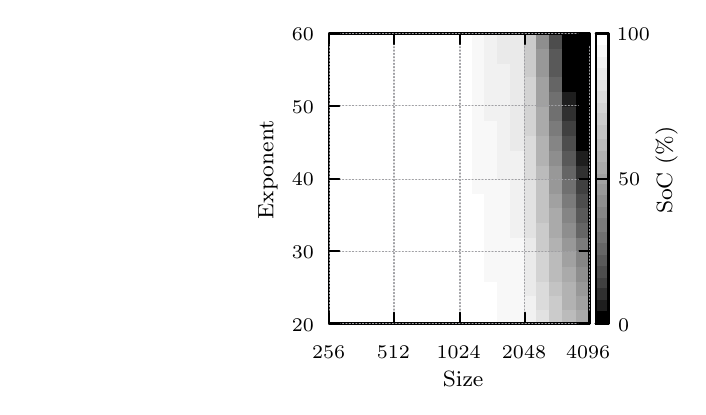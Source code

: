 
\definecolor{cffffff}{RGB}{255,255,255}
\definecolor{cf8f8f8}{RGB}{248,248,248}
\definecolor{cf1f1f1}{RGB}{241,241,241}
\definecolor{ceaeaea}{RGB}{234,234,234}
\definecolor{ce2e2e2}{RGB}{226,226,226}
\definecolor{ccbcbcb}{RGB}{203,203,203}
\definecolor{cbbbbbb}{RGB}{187,187,187}
\definecolor{caaaaaa}{RGB}{170,170,170}
\definecolor{cdbdbdb}{RGB}{219,219,219}
\definecolor{cb2b2b2}{RGB}{178,178,178}
\definecolor{ca1a1a1}{RGB}{161,161,161}
\definecolor{cc3c3c3}{RGB}{195,195,195}
\definecolor{c989898}{RGB}{152,152,152}
\definecolor{cd3d3d3}{RGB}{211,211,211}
\definecolor{c8e8e8e}{RGB}{142,142,142}
\definecolor{c858585}{RGB}{133,133,133}
\definecolor{c7b7b7b}{RGB}{123,123,123}
\definecolor{c656565}{RGB}{101,101,101}
\definecolor{c595959}{RGB}{89,89,89}
\definecolor{c4d4d4d}{RGB}{77,77,77}
\definecolor{c707070}{RGB}{112,112,112}
\definecolor{c404040}{RGB}{64,64,64}
\definecolor{c303030}{RGB}{48,48,48}
\definecolor{c1e1e1e}{RGB}{30,30,30}
\definecolor{ca0a0a4}{RGB}{160,160,164}
\scriptsize
\begin{tikzpicture}[y=0.80pt, x=0.80pt, yscale=-0.6, xscale=0.57, inner sep=0pt, outer sep=0pt]
\begin{scope}[draw=black,line join=bevel,line cap=rect,even odd rule,line width=0.800pt]
  \begin{scope}[cm={{1.0,0.0,0.0,1.0,(0.0,0.0)}},draw=black,line join=bevel,line cap=rect,line width=0.800pt]
  \end{scope}
  \begin{scope}[cm={{1.006,0.0,0.0,1.006,(0.0,0.0)}},draw=black,line join=bevel,line cap=rect,line width=0.800pt]
  \end{scope}
  \begin{scope}[cm={{1.006,0.0,0.0,1.006,(0.0,0.0)}},draw=black,line join=bevel,line cap=rect,line width=0.800pt]
  \end{scope}
  \begin{scope}[cm={{1.006,0.0,0.0,1.006,(0.0,0.0)}},draw=black,line join=bevel,line cap=rect,line width=0.800pt]
  \end{scope}
  \begin{scope}[cm={{1.006,0.0,0.0,1.006,(0.0,0.0)}},draw=cffffff,fill=cffffff,line join=bevel,line cap=rect,line width=0.800pt]
    \path[draw,fill,even odd rule] (57.5,268.5) -- (57.5,257.5) --
      (67.5,257.5) -- (67.5,268.5) -- (57.5,268.5);
    \path[draw,fill,even odd rule] (67.5,268.5) -- (67.5,257.5) --
      (78.5,257.5) -- (78.5,268.5) -- (67.5,268.5);
    \path[draw,fill,even odd rule] (78.5,268.5) -- (78.5,257.5) --
      (88.5,257.5) -- (88.5,268.5) -- (78.5,268.5);
    \path[draw,fill,even odd rule] (88.5,268.5) -- (88.5,257.5) --
      (98.5,257.5) -- (98.5,268.5) -- (88.5,268.5);
    \path[draw,fill,even odd rule] (98.5,268.5) -- (98.5,257.5) --
      (108.5,257.5) -- (108.5,268.5) -- (98.5,268.5);
    \path[draw,fill,even odd rule] (57.5,257.5) -- (57.5,247.5) --
      (67.5,247.5) -- (67.5,257.5) -- (57.5,257.5);
    \path[draw,fill,even odd rule] (67.5,257.5) -- (67.5,247.5) --
      (78.5,247.5) -- (78.5,257.5) -- (67.5,257.5);
    \path[draw,fill,even odd rule] (78.5,257.5) -- (78.5,247.5) --
      (88.5,247.5) -- (88.5,257.5) -- (78.5,257.5);
    \path[draw,fill,even odd rule] (88.5,257.5) -- (88.5,247.5) --
      (98.5,247.5) -- (98.5,257.5) -- (88.5,257.5);
    \path[draw,fill,even odd rule] (98.5,257.5) -- (98.5,247.5) --
      (108.5,247.5) -- (108.5,257.5) -- (98.5,257.5);
    \path[draw,fill,even odd rule] (57.5,247.5) -- (57.5,236.5) --
      (67.5,236.5) -- (67.5,247.5) -- (57.5,247.5);
    \path[draw,fill,even odd rule] (67.5,247.5) -- (67.5,236.5) --
      (78.5,236.5) -- (78.5,247.5) -- (67.5,247.5);
    \path[draw,fill,even odd rule] (78.5,247.5) -- (78.5,236.5) --
      (88.5,236.5) -- (88.5,247.5) -- (78.5,247.5);
    \path[draw,fill,even odd rule] (88.5,247.5) -- (88.5,236.5) --
      (98.5,236.5) -- (98.5,247.5) -- (88.5,247.5);
    \path[draw,fill,even odd rule] (98.5,247.5) -- (98.5,236.5) --
      (108.5,236.5) -- (108.5,247.5) -- (98.5,247.5);
    \path[draw,fill,even odd rule] (57.5,236.5) -- (57.5,225.5) --
      (67.5,225.5) -- (67.5,236.5) -- (57.5,236.5);
    \path[draw,fill,even odd rule] (67.5,236.5) -- (67.5,225.5) --
      (78.5,225.5) -- (78.5,236.5) -- (67.5,236.5);
    \path[draw,fill,even odd rule] (78.5,236.5) -- (78.5,225.5) --
      (88.5,225.5) -- (88.5,236.5) -- (78.5,236.5);
    \path[draw,fill,even odd rule] (88.5,236.5) -- (88.5,225.5) --
      (98.5,225.5) -- (98.5,236.5) -- (88.5,236.5);
    \path[draw,fill,even odd rule] (98.5,236.5) -- (98.5,225.5) --
      (108.5,225.5) -- (108.5,236.5) -- (98.5,236.5);
    \path[draw,fill,even odd rule] (57.5,225.5) -- (57.5,214.5) --
      (67.5,214.5) -- (67.5,225.5) -- (57.5,225.5);
    \path[draw,fill,even odd rule] (67.5,225.5) -- (67.5,214.5) --
      (78.5,214.5) -- (78.5,225.5) -- (67.5,225.5);
    \path[draw,fill,even odd rule] (78.5,225.5) -- (78.5,214.5) --
      (88.5,214.5) -- (88.5,225.5) -- (78.5,225.5);
    \path[draw,fill,even odd rule] (88.5,225.5) -- (88.5,214.5) --
      (98.5,214.5) -- (98.5,225.5) -- (88.5,225.5);
    \path[draw,fill,even odd rule] (98.5,225.5) -- (98.5,214.5) --
      (108.5,214.5) -- (108.5,225.5) -- (98.5,225.5);
    \path[draw,fill,even odd rule] (57.5,214.5) -- (57.5,203.5) --
      (67.5,203.5) -- (67.5,214.5) -- (57.5,214.5);
    \path[draw,fill,even odd rule] (67.5,214.5) -- (67.5,203.5) --
      (78.5,203.5) -- (78.5,214.5) -- (67.5,214.5);
    \path[draw,fill,even odd rule] (78.5,214.5) -- (78.5,203.5) --
      (88.5,203.5) -- (88.5,214.5) -- (78.5,214.5);
    \path[draw,fill,even odd rule] (88.5,214.5) -- (88.5,203.5) --
      (98.5,203.5) -- (98.5,214.5) -- (88.5,214.5);
    \path[draw,fill,even odd rule] (98.5,214.5) -- (98.5,203.5) --
      (108.5,203.5) -- (108.5,214.5) -- (98.5,214.5);
    \path[draw,fill,even odd rule] (57.5,203.5) -- (57.5,192.5) --
      (67.5,192.5) -- (67.5,203.5) -- (57.5,203.5);
    \path[draw,fill,even odd rule] (67.5,203.5) -- (67.5,192.5) --
      (78.5,192.5) -- (78.5,203.5) -- (67.5,203.5);
    \path[draw,fill,even odd rule] (78.5,203.5) -- (78.5,192.5) --
      (88.5,192.5) -- (88.5,203.5) -- (78.5,203.5);
    \path[draw,fill,even odd rule] (88.5,203.5) -- (88.5,192.5) --
      (98.5,192.5) -- (98.5,203.5) -- (88.5,203.5);
    \path[draw,fill,even odd rule] (98.5,203.5) -- (98.5,192.5) --
      (108.5,192.5) -- (108.5,203.5) -- (98.5,203.5);
    \path[draw,fill,even odd rule] (57.5,192.5) -- (57.5,181.5) --
      (67.5,181.5) -- (67.5,192.5) -- (57.5,192.5);
    \path[draw,fill,even odd rule] (67.5,192.5) -- (67.5,181.5) --
      (78.5,181.5) -- (78.5,192.5) -- (67.5,192.5);
    \path[draw,fill,even odd rule] (78.5,192.5) -- (78.5,181.5) --
      (88.5,181.5) -- (88.5,192.5) -- (78.5,192.5);
    \path[draw,fill,even odd rule] (88.5,192.5) -- (88.5,181.5) --
      (98.5,181.5) -- (98.5,192.5) -- (88.5,192.5);
    \path[draw,fill,even odd rule] (98.5,192.5) -- (98.5,181.5) --
      (108.5,181.5) -- (108.5,192.5) -- (98.5,192.5);
    \path[draw,fill,even odd rule] (57.5,181.5) -- (57.5,170.5) --
      (67.5,170.5) -- (67.5,181.5) -- (57.5,181.5);
    \path[draw,fill,even odd rule] (67.5,181.5) -- (67.5,170.5) --
      (78.5,170.5) -- (78.5,181.5) -- (67.5,181.5);
    \path[draw,fill,even odd rule] (78.5,181.5) -- (78.5,170.5) --
      (88.5,170.5) -- (88.5,181.5) -- (78.5,181.5);
    \path[draw,fill,even odd rule] (88.5,181.5) -- (88.5,170.5) --
      (98.5,170.5) -- (98.5,181.5) -- (88.5,181.5);
    \path[draw,fill,even odd rule] (98.5,181.5) -- (98.5,170.5) --
      (108.5,170.5) -- (108.5,181.5) -- (98.5,181.5);
    \path[draw,fill,even odd rule] (57.5,170.5) -- (57.5,160.5) --
      (67.5,160.5) -- (67.5,170.5) -- (57.5,170.5);
    \path[draw,fill,even odd rule] (67.5,170.5) -- (67.5,160.5) --
      (78.5,160.5) -- (78.5,170.5) -- (67.5,170.5);
    \path[draw,fill,even odd rule] (78.5,170.5) -- (78.5,160.5) --
      (88.5,160.5) -- (88.5,170.5) -- (78.5,170.5);
    \path[draw,fill,even odd rule] (88.5,170.5) -- (88.5,160.5) --
      (98.5,160.5) -- (98.5,170.5) -- (88.5,170.5);
    \path[draw,fill,even odd rule] (98.5,170.5) -- (98.5,160.5) --
      (108.5,160.5) -- (108.5,170.5) -- (98.5,170.5);
    \path[draw,fill,even odd rule] (57.5,160.5) -- (57.5,149.5) --
      (67.5,149.5) -- (67.5,160.5) -- (57.5,160.5);
    \path[draw,fill,even odd rule] (67.5,160.5) -- (67.5,149.5) --
      (78.5,149.5) -- (78.5,160.5) -- (67.5,160.5);
    \path[draw,fill,even odd rule] (78.5,160.5) -- (78.5,149.5) --
      (88.5,149.5) -- (88.5,160.5) -- (78.5,160.5);
    \path[draw,fill,even odd rule] (88.5,160.5) -- (88.5,149.5) --
      (98.5,149.5) -- (98.5,160.5) -- (88.5,160.5);
    \path[draw,fill,even odd rule] (98.5,160.5) -- (98.5,149.5) --
      (108.5,149.5) -- (108.5,160.5) -- (98.5,160.5);
    \path[draw,fill,even odd rule] (57.5,149.5) -- (57.5,138.5) --
      (67.5,138.5) -- (67.5,149.5) -- (57.5,149.5);
    \path[draw,fill,even odd rule] (67.5,149.5) -- (67.5,138.5) --
      (78.5,138.5) -- (78.5,149.5) -- (67.5,149.5);
    \path[draw,fill,even odd rule] (78.5,149.5) -- (78.5,138.5) --
      (88.5,138.5) -- (88.5,149.5) -- (78.5,149.5);
    \path[draw,fill,even odd rule] (88.5,149.5) -- (88.5,138.5) --
      (98.5,138.5) -- (98.5,149.5) -- (88.5,149.5);
    \path[draw,fill,even odd rule] (98.5,149.5) -- (98.5,138.5) --
      (108.5,138.5) -- (108.5,149.5) -- (98.5,149.5);
    \path[draw,fill,even odd rule] (57.5,138.5) -- (57.5,127.5) --
      (67.5,127.5) -- (67.5,138.5) -- (57.5,138.5);
    \path[draw,fill,even odd rule] (67.5,138.5) -- (67.5,127.5) --
      (78.5,127.5) -- (78.5,138.5) -- (67.5,138.5);
    \path[draw,fill,even odd rule] (78.5,138.5) -- (78.5,127.5) --
      (88.5,127.5) -- (88.5,138.5) -- (78.5,138.5);
    \path[draw,fill,even odd rule] (88.5,138.5) -- (88.5,127.5) --
      (98.5,127.5) -- (98.5,138.5) -- (88.5,138.5);
    \path[draw,fill,even odd rule] (98.5,138.5) -- (98.5,127.5) --
      (108.5,127.5) -- (108.5,138.5) -- (98.5,138.5);
    \path[draw,fill,even odd rule] (57.5,127.5) -- (57.5,116.5) --
      (67.5,116.5) -- (67.5,127.5) -- (57.5,127.5);
    \path[draw,fill,even odd rule] (67.5,127.5) -- (67.5,116.5) --
      (78.5,116.5) -- (78.5,127.5) -- (67.5,127.5);
    \path[draw,fill,even odd rule] (78.5,127.5) -- (78.5,116.5) --
      (88.5,116.5) -- (88.5,127.5) -- (78.5,127.5);
    \path[draw,fill,even odd rule] (88.5,127.5) -- (88.5,116.5) --
      (98.5,116.5) -- (98.5,127.5) -- (88.5,127.5);
    \path[draw,fill,even odd rule] (98.5,127.5) -- (98.5,116.5) --
      (108.5,116.5) -- (108.5,127.5) -- (98.5,127.5);
    \path[draw,fill,even odd rule] (57.5,116.5) -- (57.5,105.5) --
      (67.5,105.5) -- (67.5,116.5) -- (57.5,116.5);
    \path[draw,fill,even odd rule] (67.5,116.5) -- (67.5,105.5) --
      (78.5,105.5) -- (78.5,116.5) -- (67.5,116.5);
    \path[draw,fill,even odd rule] (78.5,116.5) -- (78.5,105.5) --
      (88.5,105.5) -- (88.5,116.5) -- (78.5,116.5);
    \path[draw,fill,even odd rule] (88.5,116.5) -- (88.5,105.5) --
      (98.5,105.5) -- (98.5,116.5) -- (88.5,116.5);
    \path[draw,fill,even odd rule] (98.5,116.5) -- (98.5,105.5) --
      (108.5,105.5) -- (108.5,116.5) -- (98.5,116.5);
    \path[draw,fill,even odd rule] (57.5,105.5) -- (57.5,94.5) --
      (67.5,94.5) -- (67.5,105.5) -- (57.5,105.5);
    \path[draw,fill,even odd rule] (67.5,105.5) -- (67.5,94.5) --
      (78.5,94.5) -- (78.5,105.5) -- (67.5,105.5);
    \path[draw,fill,even odd rule] (78.5,105.5) -- (78.5,94.5) --
      (88.5,94.5) -- (88.5,105.5) -- (78.5,105.5);
    \path[draw,fill,even odd rule] (88.5,105.5) -- (88.5,94.5) --
      (98.5,94.5) -- (98.5,105.5) -- (88.5,105.5);
    \path[draw,fill,even odd rule] (98.5,105.5) -- (98.5,94.5) --
      (108.5,94.5) -- (108.5,105.5) -- (98.5,105.5);
    \path[draw,fill,even odd rule] (57.5,94.5) -- (57.5,83.5) --
      (67.5,83.5) -- (67.5,94.5) -- (57.5,94.5);
    \path[draw,fill,even odd rule] (67.5,94.5) -- (67.5,83.5) --
      (78.5,83.5) -- (78.5,94.5) -- (67.5,94.5);
    \path[draw,fill,even odd rule] (78.5,94.5) -- (78.5,83.5) --
      (88.5,83.5) -- (88.5,94.5) -- (78.5,94.5);
    \path[draw,fill,even odd rule] (88.5,94.5) -- (88.5,83.5) --
      (98.5,83.5) -- (98.5,94.5) -- (88.5,94.5);
    \path[draw,fill,even odd rule] (98.5,94.5) -- (98.5,83.5) --
      (108.5,83.5) -- (108.5,94.5) -- (98.5,94.5);
    \path[draw,fill,even odd rule] (57.5,83.5) -- (57.5,73.5) --
      (67.5,73.5) -- (67.5,83.5) -- (57.5,83.5);
    \path[draw,fill,even odd rule] (67.5,83.5) -- (67.5,73.5) --
      (78.5,73.5) -- (78.5,83.5) -- (67.5,83.5);
    \path[draw,fill,even odd rule] (78.5,83.5) -- (78.5,73.5) --
      (88.5,73.5) -- (88.5,83.5) -- (78.5,83.5);
    \path[draw,fill,even odd rule] (88.5,83.5) -- (88.5,73.5) --
      (98.5,73.5) -- (98.5,83.5) -- (88.5,83.5);
    \path[draw,fill,even odd rule] (98.5,83.5) -- (98.5,73.5) --
      (108.5,73.5) -- (108.5,83.5) -- (98.5,83.5);
    \path[draw,fill,even odd rule] (57.5,73.5) -- (57.5,62.5) --
      (67.5,62.5) -- (67.5,73.5) -- (57.5,73.5);
    \path[draw,fill,even odd rule] (67.5,73.5) -- (67.5,62.5) --
      (78.5,62.5) -- (78.5,73.5) -- (67.5,73.5);
    \path[draw,fill,even odd rule] (78.5,73.5) -- (78.5,62.5) --
      (88.5,62.5) -- (88.5,73.5) -- (78.5,73.5);
    \path[draw,fill,even odd rule] (88.5,73.5) -- (88.5,62.5) --
      (98.5,62.5) -- (98.5,73.5) -- (88.5,73.5);
    \path[draw,fill,even odd rule] (98.5,73.5) -- (98.5,62.5) --
      (108.5,62.5) -- (108.5,73.5) -- (98.5,73.5);
    \path[draw,fill,even odd rule] (57.5,62.5) -- (57.5,51.5) --
      (67.5,51.5) -- (67.5,62.5) -- (57.5,62.5);
    \path[draw,fill,even odd rule] (67.5,62.5) -- (67.5,51.5) --
      (78.5,51.5) -- (78.5,62.5) -- (67.5,62.5);
    \path[draw,fill,even odd rule] (78.5,62.5) -- (78.5,51.5) --
      (88.5,51.5) -- (88.5,62.5) -- (78.5,62.5);
    \path[draw,fill,even odd rule] (88.5,62.5) -- (88.5,51.5) --
      (98.5,51.5) -- (98.5,62.5) -- (88.5,62.5);
    \path[draw,fill,even odd rule] (98.5,62.5) -- (98.5,51.5) --
      (108.5,51.5) -- (108.5,62.5) -- (98.5,62.5);
    \path[draw,fill,even odd rule] (108.5,268.5) -- (108.5,257.5) --
      (119.5,257.5) -- (119.5,268.5) -- (108.5,268.5);
    \path[draw,fill,even odd rule] (119.5,268.5) -- (119.5,257.5) --
      (129.5,257.5) -- (129.5,268.5) -- (119.5,268.5);
    \path[draw,fill,even odd rule] (129.5,268.5) -- (129.5,257.5) --
      (139.5,257.5) -- (139.5,268.5) -- (129.5,268.5);
    \path[draw,fill,even odd rule] (139.5,268.5) -- (139.5,257.5) --
      (149.5,257.5) -- (149.5,268.5) -- (139.5,268.5);
    \path[draw,fill,even odd rule] (149.5,268.5) -- (149.5,257.5) --
      (160.5,257.5) -- (160.5,268.5) -- (149.5,268.5);
    \path[draw,fill,even odd rule] (108.5,257.5) -- (108.5,247.5) --
      (119.5,247.5) -- (119.5,257.5) -- (108.5,257.5);
    \path[draw,fill,even odd rule] (119.5,257.5) -- (119.5,247.5) --
      (129.5,247.5) -- (129.5,257.5) -- (119.5,257.5);
    \path[draw,fill,even odd rule] (129.5,257.5) -- (129.5,247.5) --
      (139.5,247.5) -- (139.5,257.5) -- (129.5,257.5);
    \path[draw,fill,even odd rule] (139.5,257.5) -- (139.5,247.5) --
      (149.5,247.5) -- (149.5,257.5) -- (139.5,257.5);
    \path[draw,fill,even odd rule] (149.5,257.5) -- (149.5,247.5) --
      (160.5,247.5) -- (160.5,257.5) -- (149.5,257.5);
    \path[draw,fill,even odd rule] (108.5,247.5) -- (108.5,236.5) --
      (119.5,236.5) -- (119.5,247.5) -- (108.5,247.5);
    \path[draw,fill,even odd rule] (119.5,247.5) -- (119.5,236.5) --
      (129.5,236.5) -- (129.5,247.5) -- (119.5,247.5);
    \path[draw,fill,even odd rule] (129.5,247.5) -- (129.5,236.5) --
      (139.5,236.5) -- (139.5,247.5) -- (129.5,247.5);
    \path[draw,fill,even odd rule] (139.5,247.5) -- (139.5,236.5) --
      (149.5,236.5) -- (149.5,247.5) -- (139.5,247.5);
    \path[draw,fill,even odd rule] (149.5,247.5) -- (149.5,236.5) --
      (160.5,236.5) -- (160.5,247.5) -- (149.5,247.5);
    \path[draw,fill,even odd rule] (108.5,236.5) -- (108.5,225.5) --
      (119.5,225.5) -- (119.5,236.5) -- (108.5,236.5);
    \path[draw,fill,even odd rule] (119.5,236.5) -- (119.5,225.5) --
      (129.5,225.5) -- (129.5,236.5) -- (119.5,236.5);
    \path[draw,fill,even odd rule] (129.5,236.5) -- (129.5,225.5) --
      (139.5,225.5) -- (139.5,236.5) -- (129.5,236.5);
    \path[draw,fill,even odd rule] (139.5,236.5) -- (139.5,225.5) --
      (149.5,225.5) -- (149.5,236.5) -- (139.5,236.5);
    \path[draw,fill,even odd rule] (149.5,236.5) -- (149.5,225.5) --
      (160.5,225.5) -- (160.5,236.5) -- (149.5,236.5);
    \path[draw,fill,even odd rule] (108.5,225.5) -- (108.5,214.5) --
      (119.5,214.5) -- (119.5,225.5) -- (108.5,225.5);
    \path[draw,fill,even odd rule] (119.5,225.5) -- (119.5,214.5) --
      (129.5,214.5) -- (129.5,225.5) -- (119.5,225.5);
    \path[draw,fill,even odd rule] (129.5,225.5) -- (129.5,214.5) --
      (139.5,214.5) -- (139.5,225.5) -- (129.5,225.5);
    \path[draw,fill,even odd rule] (139.5,225.5) -- (139.5,214.5) --
      (149.5,214.5) -- (149.5,225.5) -- (139.5,225.5);
    \path[draw,fill,even odd rule] (149.5,225.5) -- (149.5,214.5) --
      (160.5,214.5) -- (160.5,225.5) -- (149.5,225.5);
    \path[draw,fill,even odd rule] (108.5,214.5) -- (108.5,203.5) --
      (119.5,203.5) -- (119.5,214.5) -- (108.5,214.5);
    \path[draw,fill,even odd rule] (119.5,214.5) -- (119.5,203.5) --
      (129.5,203.5) -- (129.5,214.5) -- (119.5,214.5);
    \path[draw,fill,even odd rule] (129.5,214.5) -- (129.5,203.5) --
      (139.5,203.5) -- (139.5,214.5) -- (129.5,214.5);
    \path[draw,fill,even odd rule] (139.5,214.5) -- (139.5,203.5) --
      (149.5,203.5) -- (149.5,214.5) -- (139.5,214.5);
    \path[draw,fill,even odd rule] (149.5,214.5) -- (149.5,203.5) --
      (160.5,203.5) -- (160.5,214.5) -- (149.5,214.5);
    \path[draw,fill,even odd rule] (108.5,203.5) -- (108.5,192.5) --
      (119.5,192.5) -- (119.5,203.5) -- (108.5,203.5);
    \path[draw,fill,even odd rule] (119.5,203.5) -- (119.5,192.5) --
      (129.5,192.5) -- (129.5,203.5) -- (119.5,203.5);
    \path[draw,fill,even odd rule] (129.5,203.5) -- (129.5,192.5) --
      (139.5,192.5) -- (139.5,203.5) -- (129.5,203.5);
    \path[draw,fill,even odd rule] (139.5,203.5) -- (139.5,192.5) --
      (149.5,192.5) -- (149.5,203.5) -- (139.5,203.5);
    \path[draw,fill,even odd rule] (149.5,203.5) -- (149.5,192.5) --
      (160.5,192.5) -- (160.5,203.5) -- (149.5,203.5);
    \path[draw,fill,even odd rule] (108.5,192.5) -- (108.5,181.5) --
      (119.5,181.5) -- (119.5,192.5) -- (108.5,192.5);
    \path[draw,fill,even odd rule] (119.5,192.5) -- (119.5,181.5) --
      (129.5,181.5) -- (129.5,192.5) -- (119.5,192.5);
    \path[draw,fill,even odd rule] (129.5,192.5) -- (129.5,181.5) --
      (139.5,181.5) -- (139.5,192.5) -- (129.5,192.5);
    \path[draw,fill,even odd rule] (139.5,192.5) -- (139.5,181.5) --
      (149.5,181.5) -- (149.5,192.5) -- (139.5,192.5);
    \path[draw,fill,even odd rule] (149.5,192.5) -- (149.5,181.5) --
      (160.5,181.5) -- (160.5,192.5) -- (149.5,192.5);
    \path[draw,fill,even odd rule] (108.5,181.5) -- (108.5,170.5) --
      (119.5,170.5) -- (119.5,181.5) -- (108.5,181.5);
    \path[draw,fill,even odd rule] (119.5,181.5) -- (119.5,170.5) --
      (129.5,170.5) -- (129.5,181.5) -- (119.5,181.5);
    \path[draw,fill,even odd rule] (129.5,181.5) -- (129.5,170.5) --
      (139.5,170.5) -- (139.5,181.5) -- (129.5,181.5);
    \path[draw,fill,even odd rule] (139.5,181.5) -- (139.5,170.5) --
      (149.5,170.5) -- (149.5,181.5) -- (139.5,181.5);
    \path[draw,fill,even odd rule] (149.5,181.5) -- (149.5,170.5) --
      (160.5,170.5) -- (160.5,181.5) -- (149.5,181.5);
    \path[draw,fill,even odd rule] (108.5,170.5) -- (108.5,160.5) --
      (119.5,160.5) -- (119.5,170.5) -- (108.5,170.5);
    \path[draw,fill,even odd rule] (119.5,170.5) -- (119.5,160.5) --
      (129.5,160.5) -- (129.5,170.5) -- (119.5,170.5);
    \path[draw,fill,even odd rule] (129.5,170.5) -- (129.5,160.5) --
      (139.5,160.5) -- (139.5,170.5) -- (129.5,170.5);
    \path[draw,fill,even odd rule] (139.5,170.5) -- (139.5,160.5) --
      (149.5,160.5) -- (149.5,170.5) -- (139.5,170.5);
    \path[draw,fill,even odd rule] (149.5,170.5) -- (149.5,160.5) --
      (160.5,160.5) -- (160.5,170.5) -- (149.5,170.5);
    \path[draw,fill,even odd rule] (108.5,160.5) -- (108.5,149.5) --
      (119.5,149.5) -- (119.5,160.5) -- (108.5,160.5);
    \path[draw,fill,even odd rule] (119.5,160.5) -- (119.5,149.5) --
      (129.5,149.5) -- (129.5,160.5) -- (119.5,160.5);
    \path[draw,fill,even odd rule] (129.5,160.5) -- (129.5,149.5) --
      (139.5,149.5) -- (139.5,160.5) -- (129.5,160.5);
    \path[draw,fill,even odd rule] (139.5,160.5) -- (139.5,149.5) --
      (149.5,149.5) -- (149.5,160.5) -- (139.5,160.5);
    \path[draw,fill,even odd rule] (149.5,160.5) -- (149.5,149.5) --
      (160.5,149.5) -- (160.5,160.5) -- (149.5,160.5);
    \path[draw,fill,even odd rule] (108.5,149.5) -- (108.5,138.5) --
      (119.5,138.5) -- (119.5,149.5) -- (108.5,149.5);
    \path[draw,fill,even odd rule] (119.5,149.5) -- (119.5,138.5) --
      (129.5,138.5) -- (129.5,149.5) -- (119.5,149.5);
    \path[draw,fill,even odd rule] (129.5,149.5) -- (129.5,138.5) --
      (139.5,138.5) -- (139.5,149.5) -- (129.5,149.5);
    \path[draw,fill,even odd rule] (139.5,149.5) -- (139.5,138.5) --
      (149.5,138.5) -- (149.5,149.5) -- (139.5,149.5);
    \path[draw,fill,even odd rule] (149.5,149.5) -- (149.5,138.5) --
      (160.5,138.5) -- (160.5,149.5) -- (149.5,149.5);
    \path[draw,fill,even odd rule] (108.5,138.5) -- (108.5,127.5) --
      (119.5,127.5) -- (119.5,138.5) -- (108.5,138.5);
    \path[draw,fill,even odd rule] (119.5,138.5) -- (119.5,127.5) --
      (129.5,127.5) -- (129.5,138.5) -- (119.5,138.5);
    \path[draw,fill,even odd rule] (129.5,138.5) -- (129.5,127.5) --
      (139.5,127.5) -- (139.5,138.5) -- (129.5,138.5);
    \path[draw,fill,even odd rule] (139.5,138.5) -- (139.5,127.5) --
      (149.5,127.5) -- (149.5,138.5) -- (139.5,138.5);
    \path[draw,fill,even odd rule] (149.5,138.5) -- (149.5,127.5) --
      (160.5,127.5) -- (160.5,138.5) -- (149.5,138.5);
    \path[draw,fill,even odd rule] (108.5,127.5) -- (108.5,116.5) --
      (119.5,116.5) -- (119.5,127.5) -- (108.5,127.5);
    \path[draw,fill,even odd rule] (119.5,127.5) -- (119.5,116.5) --
      (129.5,116.5) -- (129.5,127.5) -- (119.5,127.5);
    \path[draw,fill,even odd rule] (129.5,127.5) -- (129.5,116.5) --
      (139.5,116.5) -- (139.5,127.5) -- (129.5,127.5);
    \path[draw,fill,even odd rule] (139.5,127.5) -- (139.5,116.5) --
      (149.5,116.5) -- (149.5,127.5) -- (139.5,127.5);
    \path[draw,fill,even odd rule] (149.5,127.5) -- (149.5,116.5) --
      (160.5,116.5) -- (160.5,127.5) -- (149.5,127.5);
    \path[draw,fill,even odd rule] (108.5,116.5) -- (108.5,105.5) --
      (119.5,105.5) -- (119.5,116.5) -- (108.5,116.5);
    \path[draw,fill,even odd rule] (119.5,116.5) -- (119.5,105.5) --
      (129.5,105.5) -- (129.5,116.5) -- (119.5,116.5);
    \path[draw,fill,even odd rule] (129.5,116.5) -- (129.5,105.5) --
      (139.5,105.5) -- (139.5,116.5) -- (129.5,116.5);
    \path[draw,fill,even odd rule] (139.5,116.5) -- (139.5,105.5) --
      (149.5,105.5) -- (149.5,116.5) -- (139.5,116.5);
    \path[draw,fill,even odd rule] (149.5,116.5) -- (149.5,105.5) --
      (160.5,105.5) -- (160.5,116.5) -- (149.5,116.5);
    \path[draw,fill,even odd rule] (108.5,105.5) -- (108.5,94.5) --
      (119.5,94.5) -- (119.5,105.5) -- (108.5,105.5);
    \path[draw,fill,even odd rule] (119.5,105.5) -- (119.5,94.5) --
      (129.5,94.5) -- (129.5,105.5) -- (119.5,105.5);
    \path[draw,fill,even odd rule] (129.5,105.5) -- (129.5,94.5) --
      (139.5,94.5) -- (139.5,105.5) -- (129.5,105.5);
    \path[draw,fill,even odd rule] (139.5,105.5) -- (139.5,94.5) --
      (149.5,94.5) -- (149.5,105.5) -- (139.5,105.5);
    \path[draw,fill,even odd rule] (149.5,105.5) -- (149.5,94.5) --
      (160.5,94.5) -- (160.5,105.5) -- (149.5,105.5);
    \path[draw,fill,even odd rule] (108.5,94.5) -- (108.5,83.5) --
      (119.5,83.5) -- (119.5,94.5) -- (108.5,94.5);
    \path[draw,fill,even odd rule] (119.5,94.5) -- (119.5,83.5) --
      (129.5,83.5) -- (129.5,94.5) -- (119.5,94.5);
    \path[draw,fill,even odd rule] (129.5,94.5) -- (129.5,83.5) --
      (139.5,83.5) -- (139.5,94.5) -- (129.5,94.5);
    \path[draw,fill,even odd rule] (139.5,94.5) -- (139.5,83.5) --
      (149.5,83.5) -- (149.5,94.5) -- (139.5,94.5);
    \path[draw,fill,even odd rule] (149.5,94.5) -- (149.5,83.5) --
      (160.5,83.5) -- (160.5,94.5) -- (149.5,94.5);
    \path[draw,fill,even odd rule] (108.5,83.5) -- (108.5,73.5) --
      (119.5,73.5) -- (119.5,83.5) -- (108.5,83.5);
    \path[draw,fill,even odd rule] (119.5,83.5) -- (119.5,73.5) --
      (129.5,73.5) -- (129.5,83.5) -- (119.5,83.5);
    \path[draw,fill,even odd rule] (129.5,83.5) -- (129.5,73.5) --
      (139.5,73.5) -- (139.5,83.5) -- (129.5,83.5);
    \path[draw,fill,even odd rule] (139.5,83.5) -- (139.5,73.5) --
      (149.5,73.5) -- (149.5,83.5) -- (139.5,83.5);
    \path[draw,fill,even odd rule] (149.5,83.5) -- (149.5,73.5) --
      (160.5,73.5) -- (160.5,83.5) -- (149.5,83.5);
    \path[draw,fill,even odd rule] (108.5,73.5) -- (108.5,62.5) --
      (119.5,62.5) -- (119.5,73.5) -- (108.5,73.5);
    \path[draw,fill,even odd rule] (119.5,73.5) -- (119.5,62.5) --
      (129.5,62.5) -- (129.5,73.5) -- (119.5,73.5);
    \path[draw,fill,even odd rule] (129.5,73.5) -- (129.5,62.5) --
      (139.5,62.5) -- (139.5,73.5) -- (129.5,73.5);
    \path[draw,fill,even odd rule] (139.5,73.5) -- (139.5,62.5) --
      (149.5,62.5) -- (149.5,73.5) -- (139.5,73.5);
    \path[draw,fill,even odd rule] (149.5,73.5) -- (149.5,62.5) --
      (160.5,62.5) -- (160.5,73.5) -- (149.5,73.5);
    \path[draw,fill,even odd rule] (108.5,62.5) -- (108.5,51.5) --
      (119.5,51.5) -- (119.5,62.5) -- (108.5,62.5);
    \path[draw,fill,even odd rule] (119.5,62.5) -- (119.5,51.5) --
      (129.5,51.5) -- (129.5,62.5) -- (119.5,62.5);
    \path[draw,fill,even odd rule] (129.5,62.5) -- (129.5,51.5) --
      (139.5,51.5) -- (139.5,62.5) -- (129.5,62.5);
    \path[draw,fill,even odd rule] (139.5,62.5) -- (139.5,51.5) --
      (149.5,51.5) -- (149.5,62.5) -- (139.5,62.5);
    \path[draw,fill,even odd rule] (149.5,62.5) -- (149.5,51.5) --
      (160.5,51.5) -- (160.5,62.5) -- (149.5,62.5);
    \path[draw,fill,even odd rule] (160.5,268.5) -- (160.5,257.5) --
      (170.5,257.5) -- (170.5,268.5) -- (160.5,268.5);
    \path[draw,fill,even odd rule] (170.5,268.5) -- (170.5,257.5) --
      (180.5,257.5) -- (180.5,268.5) -- (170.5,268.5);
    \path[draw,fill,even odd rule] (180.5,268.5) -- (180.5,257.5) --
      (190.5,257.5) -- (190.5,268.5) -- (180.5,268.5);
  \end{scope}
  \begin{scope}[cm={{1.006,0.0,0.0,1.006,(0.0,0.0)}},draw=cf8f8f8,fill=cf8f8f8,line join=bevel,line cap=rect,line width=0.800pt]
    \path[draw,fill,even odd rule] (190.5,268.5) -- (190.5,257.5) --
      (200.5,257.5) -- (200.5,268.5) -- (190.5,268.5);
    \path[draw,fill,even odd rule] (200.5,268.5) -- (200.5,257.5) --
      (211.5,257.5) -- (211.5,268.5) -- (200.5,268.5);
  \end{scope}
  \begin{scope}[cm={{1.006,0.0,0.0,1.006,(0.0,0.0)}},draw=cffffff,fill=cffffff,line join=bevel,line cap=rect,line width=0.800pt]
    \path[draw,fill,even odd rule] (160.5,257.5) -- (160.5,247.5) --
      (170.5,247.5) -- (170.5,257.5) -- (160.5,257.5);
    \path[draw,fill,even odd rule] (170.5,257.5) -- (170.5,247.5) --
      (180.5,247.5) -- (180.5,257.5) -- (170.5,257.5);
    \path[draw,fill,even odd rule] (180.5,257.5) -- (180.5,247.5) --
      (190.5,247.5) -- (190.5,257.5) -- (180.5,257.5);
  \end{scope}
  \begin{scope}[cm={{1.006,0.0,0.0,1.006,(0.0,0.0)}},draw=cf8f8f8,fill=cf8f8f8,line join=bevel,line cap=rect,line width=0.800pt]
    \path[draw,fill,even odd rule] (190.5,257.5) -- (190.5,247.5) --
      (200.5,247.5) -- (200.5,257.5) -- (190.5,257.5);
    \path[draw,fill,even odd rule] (200.5,257.5) -- (200.5,247.5) --
      (211.5,247.5) -- (211.5,257.5) -- (200.5,257.5);
  \end{scope}
  \begin{scope}[cm={{1.006,0.0,0.0,1.006,(0.0,0.0)}},draw=cffffff,fill=cffffff,line join=bevel,line cap=rect,line width=0.800pt]
    \path[draw,fill,even odd rule] (160.5,247.5) -- (160.5,236.5) --
      (170.5,236.5) -- (170.5,247.5) -- (160.5,247.5);
    \path[draw,fill,even odd rule] (170.5,247.5) -- (170.5,236.5) --
      (180.5,236.5) -- (180.5,247.5) -- (170.5,247.5);
    \path[draw,fill,even odd rule] (180.5,247.5) -- (180.5,236.5) --
      (190.5,236.5) -- (190.5,247.5) -- (180.5,247.5);
  \end{scope}
  \begin{scope}[cm={{1.006,0.0,0.0,1.006,(0.0,0.0)}},draw=cf8f8f8,fill=cf8f8f8,line join=bevel,line cap=rect,line width=0.800pt]
    \path[draw,fill,even odd rule] (190.5,247.5) -- (190.5,236.5) --
      (200.5,236.5) -- (200.5,247.5) -- (190.5,247.5);
    \path[draw,fill,even odd rule] (200.5,247.5) -- (200.5,236.5) --
      (211.5,236.5) -- (211.5,247.5) -- (200.5,247.5);
  \end{scope}
  \begin{scope}[cm={{1.006,0.0,0.0,1.006,(0.0,0.0)}},draw=cffffff,fill=cffffff,line join=bevel,line cap=rect,line width=0.800pt]
    \path[draw,fill,even odd rule] (160.5,236.5) -- (160.5,225.5) --
      (170.5,225.5) -- (170.5,236.5) -- (160.5,236.5);
    \path[draw,fill,even odd rule] (170.5,236.5) -- (170.5,225.5) --
      (180.5,225.5) -- (180.5,236.5) -- (170.5,236.5);
  \end{scope}
  \begin{scope}[cm={{1.006,0.0,0.0,1.006,(0.0,0.0)}},draw=cf8f8f8,fill=cf8f8f8,line join=bevel,line cap=rect,line width=0.800pt]
    \path[draw,fill,even odd rule] (180.5,236.5) -- (180.5,225.5) --
      (190.5,225.5) -- (190.5,236.5) -- (180.5,236.5);
    \path[draw,fill,even odd rule] (190.5,236.5) -- (190.5,225.5) --
      (200.5,225.5) -- (200.5,236.5) -- (190.5,236.5);
    \path[draw,fill,even odd rule] (200.5,236.5) -- (200.5,225.5) --
      (211.5,225.5) -- (211.5,236.5) -- (200.5,236.5);
  \end{scope}
  \begin{scope}[cm={{1.006,0.0,0.0,1.006,(0.0,0.0)}},draw=cffffff,fill=cffffff,line join=bevel,line cap=rect,line width=0.800pt]
    \path[draw,fill,even odd rule] (160.5,225.5) -- (160.5,214.5) --
      (170.5,214.5) -- (170.5,225.5) -- (160.5,225.5);
    \path[draw,fill,even odd rule] (170.5,225.5) -- (170.5,214.5) --
      (180.5,214.5) -- (180.5,225.5) -- (170.5,225.5);
  \end{scope}
  \begin{scope}[cm={{1.006,0.0,0.0,1.006,(0.0,0.0)}},draw=cf8f8f8,fill=cf8f8f8,line join=bevel,line cap=rect,line width=0.800pt]
    \path[draw,fill,even odd rule] (180.5,225.5) -- (180.5,214.5) --
      (190.5,214.5) -- (190.5,225.5) -- (180.5,225.5);
    \path[draw,fill,even odd rule] (190.5,225.5) -- (190.5,214.5) --
      (200.5,214.5) -- (200.5,225.5) -- (190.5,225.5);
    \path[draw,fill,even odd rule] (200.5,225.5) -- (200.5,214.5) --
      (211.5,214.5) -- (211.5,225.5) -- (200.5,225.5);
  \end{scope}
  \begin{scope}[cm={{1.006,0.0,0.0,1.006,(0.0,0.0)}},draw=cffffff,fill=cffffff,line join=bevel,line cap=rect,line width=0.800pt]
    \path[draw,fill,even odd rule] (160.5,214.5) -- (160.5,203.5) --
      (170.5,203.5) -- (170.5,214.5) -- (160.5,214.5);
    \path[draw,fill,even odd rule] (170.5,214.5) -- (170.5,203.5) --
      (180.5,203.5) -- (180.5,214.5) -- (170.5,214.5);
  \end{scope}
  \begin{scope}[cm={{1.006,0.0,0.0,1.006,(0.0,0.0)}},draw=cf8f8f8,fill=cf8f8f8,line join=bevel,line cap=rect,line width=0.800pt]
    \path[draw,fill,even odd rule] (180.5,214.5) -- (180.5,203.5) --
      (190.5,203.5) -- (190.5,214.5) -- (180.5,214.5);
    \path[draw,fill,even odd rule] (190.5,214.5) -- (190.5,203.5) --
      (200.5,203.5) -- (200.5,214.5) -- (190.5,214.5);
    \path[draw,fill,even odd rule] (200.5,214.5) -- (200.5,203.5) --
      (211.5,203.5) -- (211.5,214.5) -- (200.5,214.5);
  \end{scope}
  \begin{scope}[cm={{1.006,0.0,0.0,1.006,(0.0,0.0)}},draw=cffffff,fill=cffffff,line join=bevel,line cap=rect,line width=0.800pt]
    \path[draw,fill,even odd rule] (160.5,203.5) -- (160.5,192.5) --
      (170.5,192.5) -- (170.5,203.5) -- (160.5,203.5);
    \path[draw,fill,even odd rule] (170.5,203.5) -- (170.5,192.5) --
      (180.5,192.5) -- (180.5,203.5) -- (170.5,203.5);
  \end{scope}
  \begin{scope}[cm={{1.006,0.0,0.0,1.006,(0.0,0.0)}},draw=cf8f8f8,fill=cf8f8f8,line join=bevel,line cap=rect,line width=0.800pt]
    \path[draw,fill,even odd rule] (180.5,203.5) -- (180.5,192.5) --
      (190.5,192.5) -- (190.5,203.5) -- (180.5,203.5);
    \path[draw,fill,even odd rule] (190.5,203.5) -- (190.5,192.5) --
      (200.5,192.5) -- (200.5,203.5) -- (190.5,203.5);
  \end{scope}
  \begin{scope}[cm={{1.006,0.0,0.0,1.006,(0.0,0.0)}},draw=cf1f1f1,fill=cf1f1f1,line join=bevel,line cap=rect,line width=0.800pt]
    \path[draw,fill,even odd rule] (200.5,203.5) -- (200.5,192.5) --
      (211.5,192.5) -- (211.5,203.5) -- (200.5,203.5);
  \end{scope}
  \begin{scope}[cm={{1.006,0.0,0.0,1.006,(0.0,0.0)}},draw=cffffff,fill=cffffff,line join=bevel,line cap=rect,line width=0.800pt]
    \path[draw,fill,even odd rule] (160.5,192.5) -- (160.5,181.5) --
      (170.5,181.5) -- (170.5,192.5) -- (160.5,192.5);
    \path[draw,fill,even odd rule] (170.5,192.5) -- (170.5,181.5) --
      (180.5,181.5) -- (180.5,192.5) -- (170.5,192.5);
  \end{scope}
  \begin{scope}[cm={{1.006,0.0,0.0,1.006,(0.0,0.0)}},draw=cf8f8f8,fill=cf8f8f8,line join=bevel,line cap=rect,line width=0.800pt]
    \path[draw,fill,even odd rule] (180.5,192.5) -- (180.5,181.5) --
      (190.5,181.5) -- (190.5,192.5) -- (180.5,192.5);
    \path[draw,fill,even odd rule] (190.5,192.5) -- (190.5,181.5) --
      (200.5,181.5) -- (200.5,192.5) -- (190.5,192.5);
  \end{scope}
  \begin{scope}[cm={{1.006,0.0,0.0,1.006,(0.0,0.0)}},draw=cf1f1f1,fill=cf1f1f1,line join=bevel,line cap=rect,line width=0.800pt]
    \path[draw,fill,even odd rule] (200.5,192.5) -- (200.5,181.5) --
      (211.5,181.5) -- (211.5,192.5) -- (200.5,192.5);
  \end{scope}
  \begin{scope}[cm={{1.006,0.0,0.0,1.006,(0.0,0.0)}},draw=cffffff,fill=cffffff,line join=bevel,line cap=rect,line width=0.800pt]
    \path[draw,fill,even odd rule] (160.5,181.5) -- (160.5,170.5) --
      (170.5,170.5) -- (170.5,181.5) -- (160.5,181.5);
    \path[draw,fill,even odd rule] (170.5,181.5) -- (170.5,170.5) --
      (180.5,170.5) -- (180.5,181.5) -- (170.5,181.5);
  \end{scope}
  \begin{scope}[cm={{1.006,0.0,0.0,1.006,(0.0,0.0)}},draw=cf8f8f8,fill=cf8f8f8,line join=bevel,line cap=rect,line width=0.800pt]
    \path[draw,fill,even odd rule] (180.5,181.5) -- (180.5,170.5) --
      (190.5,170.5) -- (190.5,181.5) -- (180.5,181.5);
    \path[draw,fill,even odd rule] (190.5,181.5) -- (190.5,170.5) --
      (200.5,170.5) -- (200.5,181.5) -- (190.5,181.5);
  \end{scope}
  \begin{scope}[cm={{1.006,0.0,0.0,1.006,(0.0,0.0)}},draw=cf1f1f1,fill=cf1f1f1,line join=bevel,line cap=rect,line width=0.800pt]
    \path[draw,fill,even odd rule] (200.5,181.5) -- (200.5,170.5) --
      (211.5,170.5) -- (211.5,181.5) -- (200.5,181.5);
  \end{scope}
  \begin{scope}[cm={{1.006,0.0,0.0,1.006,(0.0,0.0)}},draw=cffffff,fill=cffffff,line join=bevel,line cap=rect,line width=0.800pt]
    \path[draw,fill,even odd rule] (160.5,170.5) -- (160.5,160.5) --
      (170.5,160.5) -- (170.5,170.5) -- (160.5,170.5);
  \end{scope}
  \begin{scope}[cm={{1.006,0.0,0.0,1.006,(0.0,0.0)}},draw=cf8f8f8,fill=cf8f8f8,line join=bevel,line cap=rect,line width=0.800pt]
    \path[draw,fill,even odd rule] (170.5,170.5) -- (170.5,160.5) --
      (180.5,160.5) -- (180.5,170.5) -- (170.5,170.5);
    \path[draw,fill,even odd rule] (180.5,170.5) -- (180.5,160.5) --
      (190.5,160.5) -- (190.5,170.5) -- (180.5,170.5);
    \path[draw,fill,even odd rule] (190.5,170.5) -- (190.5,160.5) --
      (200.5,160.5) -- (200.5,170.5) -- (190.5,170.5);
  \end{scope}
  \begin{scope}[cm={{1.006,0.0,0.0,1.006,(0.0,0.0)}},draw=cf1f1f1,fill=cf1f1f1,line join=bevel,line cap=rect,line width=0.800pt]
    \path[draw,fill,even odd rule] (200.5,170.5) -- (200.5,160.5) --
      (211.5,160.5) -- (211.5,170.5) -- (200.5,170.5);
  \end{scope}
  \begin{scope}[cm={{1.006,0.0,0.0,1.006,(0.0,0.0)}},draw=cffffff,fill=cffffff,line join=bevel,line cap=rect,line width=0.800pt]
    \path[draw,fill,even odd rule] (160.5,160.5) -- (160.5,149.5) --
      (170.5,149.5) -- (170.5,160.5) -- (160.5,160.5);
  \end{scope}
  \begin{scope}[cm={{1.006,0.0,0.0,1.006,(0.0,0.0)}},draw=cf8f8f8,fill=cf8f8f8,line join=bevel,line cap=rect,line width=0.800pt]
    \path[draw,fill,even odd rule] (170.5,160.5) -- (170.5,149.5) --
      (180.5,149.5) -- (180.5,160.5) -- (170.5,160.5);
    \path[draw,fill,even odd rule] (180.5,160.5) -- (180.5,149.5) --
      (190.5,149.5) -- (190.5,160.5) -- (180.5,160.5);
  \end{scope}
  \begin{scope}[cm={{1.006,0.0,0.0,1.006,(0.0,0.0)}},draw=cf1f1f1,fill=cf1f1f1,line join=bevel,line cap=rect,line width=0.800pt]
    \path[draw,fill,even odd rule] (190.5,160.5) -- (190.5,149.5) --
      (200.5,149.5) -- (200.5,160.5) -- (190.5,160.5);
    \path[draw,fill,even odd rule] (200.5,160.5) -- (200.5,149.5) --
      (211.5,149.5) -- (211.5,160.5) -- (200.5,160.5);
  \end{scope}
  \begin{scope}[cm={{1.006,0.0,0.0,1.006,(0.0,0.0)}},draw=cffffff,fill=cffffff,line join=bevel,line cap=rect,line width=0.800pt]
    \path[draw,fill,even odd rule] (160.5,149.5) -- (160.5,138.5) --
      (170.5,138.5) -- (170.5,149.5) -- (160.5,149.5);
  \end{scope}
  \begin{scope}[cm={{1.006,0.0,0.0,1.006,(0.0,0.0)}},draw=cf8f8f8,fill=cf8f8f8,line join=bevel,line cap=rect,line width=0.800pt]
    \path[draw,fill,even odd rule] (170.5,149.5) -- (170.5,138.5) --
      (180.5,138.5) -- (180.5,149.5) -- (170.5,149.5);
    \path[draw,fill,even odd rule] (180.5,149.5) -- (180.5,138.5) --
      (190.5,138.5) -- (190.5,149.5) -- (180.5,149.5);
  \end{scope}
  \begin{scope}[cm={{1.006,0.0,0.0,1.006,(0.0,0.0)}},draw=cf1f1f1,fill=cf1f1f1,line join=bevel,line cap=rect,line width=0.800pt]
    \path[draw,fill,even odd rule] (190.5,149.5) -- (190.5,138.5) --
      (200.5,138.5) -- (200.5,149.5) -- (190.5,149.5);
    \path[draw,fill,even odd rule] (200.5,149.5) -- (200.5,138.5) --
      (211.5,138.5) -- (211.5,149.5) -- (200.5,149.5);
  \end{scope}
  \begin{scope}[cm={{1.006,0.0,0.0,1.006,(0.0,0.0)}},draw=cffffff,fill=cffffff,line join=bevel,line cap=rect,line width=0.800pt]
    \path[draw,fill,even odd rule] (160.5,138.5) -- (160.5,127.5) --
      (170.5,127.5) -- (170.5,138.5) -- (160.5,138.5);
  \end{scope}
  \begin{scope}[cm={{1.006,0.0,0.0,1.006,(0.0,0.0)}},draw=cf8f8f8,fill=cf8f8f8,line join=bevel,line cap=rect,line width=0.800pt]
    \path[draw,fill,even odd rule] (170.5,138.5) -- (170.5,127.5) --
      (180.5,127.5) -- (180.5,138.5) -- (170.5,138.5);
    \path[draw,fill,even odd rule] (180.5,138.5) -- (180.5,127.5) --
      (190.5,127.5) -- (190.5,138.5) -- (180.5,138.5);
  \end{scope}
  \begin{scope}[cm={{1.006,0.0,0.0,1.006,(0.0,0.0)}},draw=cf1f1f1,fill=cf1f1f1,line join=bevel,line cap=rect,line width=0.800pt]
    \path[draw,fill,even odd rule] (190.5,138.5) -- (190.5,127.5) --
      (200.5,127.5) -- (200.5,138.5) -- (190.5,138.5);
  \end{scope}
  \begin{scope}[cm={{1.006,0.0,0.0,1.006,(0.0,0.0)}},draw=ceaeaea,fill=ceaeaea,line join=bevel,line cap=rect,line width=0.800pt]
    \path[draw,fill,even odd rule] (200.5,138.5) -- (200.5,127.5) --
      (211.5,127.5) -- (211.5,138.5) -- (200.5,138.5);
  \end{scope}
  \begin{scope}[cm={{1.006,0.0,0.0,1.006,(0.0,0.0)}},draw=cffffff,fill=cffffff,line join=bevel,line cap=rect,line width=0.800pt]
    \path[draw,fill,even odd rule] (160.5,127.5) -- (160.5,116.5) --
      (170.5,116.5) -- (170.5,127.5) -- (160.5,127.5);
  \end{scope}
  \begin{scope}[cm={{1.006,0.0,0.0,1.006,(0.0,0.0)}},draw=cf8f8f8,fill=cf8f8f8,line join=bevel,line cap=rect,line width=0.800pt]
    \path[draw,fill,even odd rule] (170.5,127.5) -- (170.5,116.5) --
      (180.5,116.5) -- (180.5,127.5) -- (170.5,127.5);
    \path[draw,fill,even odd rule] (180.5,127.5) -- (180.5,116.5) --
      (190.5,116.5) -- (190.5,127.5) -- (180.5,127.5);
  \end{scope}
  \begin{scope}[cm={{1.006,0.0,0.0,1.006,(0.0,0.0)}},draw=cf1f1f1,fill=cf1f1f1,line join=bevel,line cap=rect,line width=0.800pt]
    \path[draw,fill,even odd rule] (190.5,127.5) -- (190.5,116.5) --
      (200.5,116.5) -- (200.5,127.5) -- (190.5,127.5);
  \end{scope}
  \begin{scope}[cm={{1.006,0.0,0.0,1.006,(0.0,0.0)}},draw=ceaeaea,fill=ceaeaea,line join=bevel,line cap=rect,line width=0.800pt]
    \path[draw,fill,even odd rule] (200.5,127.5) -- (200.5,116.5) --
      (211.5,116.5) -- (211.5,127.5) -- (200.5,127.5);
  \end{scope}
  \begin{scope}[cm={{1.006,0.0,0.0,1.006,(0.0,0.0)}},draw=cffffff,fill=cffffff,line join=bevel,line cap=rect,line width=0.800pt]
    \path[draw,fill,even odd rule] (160.5,116.5) -- (160.5,105.5) --
      (170.5,105.5) -- (170.5,116.5) -- (160.5,116.5);
  \end{scope}
  \begin{scope}[cm={{1.006,0.0,0.0,1.006,(0.0,0.0)}},draw=cf8f8f8,fill=cf8f8f8,line join=bevel,line cap=rect,line width=0.800pt]
    \path[draw,fill,even odd rule] (170.5,116.5) -- (170.5,105.5) --
      (180.5,105.5) -- (180.5,116.5) -- (170.5,116.5);
  \end{scope}
  \begin{scope}[cm={{1.006,0.0,0.0,1.006,(0.0,0.0)}},draw=cf1f1f1,fill=cf1f1f1,line join=bevel,line cap=rect,line width=0.800pt]
    \path[draw,fill,even odd rule] (180.5,116.5) -- (180.5,105.5) --
      (190.5,105.5) -- (190.5,116.5) -- (180.5,116.5);
    \path[draw,fill,even odd rule] (190.5,116.5) -- (190.5,105.5) --
      (200.5,105.5) -- (200.5,116.5) -- (190.5,116.5);
  \end{scope}
  \begin{scope}[cm={{1.006,0.0,0.0,1.006,(0.0,0.0)}},draw=ceaeaea,fill=ceaeaea,line join=bevel,line cap=rect,line width=0.800pt]
    \path[draw,fill,even odd rule] (200.5,116.5) -- (200.5,105.5) --
      (211.5,105.5) -- (211.5,116.5) -- (200.5,116.5);
  \end{scope}
  \begin{scope}[cm={{1.006,0.0,0.0,1.006,(0.0,0.0)}},draw=cffffff,fill=cffffff,line join=bevel,line cap=rect,line width=0.800pt]
    \path[draw,fill,even odd rule] (160.5,105.5) -- (160.5,94.5) --
      (170.5,94.5) -- (170.5,105.5) -- (160.5,105.5);
  \end{scope}
  \begin{scope}[cm={{1.006,0.0,0.0,1.006,(0.0,0.0)}},draw=cf8f8f8,fill=cf8f8f8,line join=bevel,line cap=rect,line width=0.800pt]
    \path[draw,fill,even odd rule] (170.5,105.5) -- (170.5,94.5) --
      (180.5,94.5) -- (180.5,105.5) -- (170.5,105.5);
  \end{scope}
  \begin{scope}[cm={{1.006,0.0,0.0,1.006,(0.0,0.0)}},draw=cf1f1f1,fill=cf1f1f1,line join=bevel,line cap=rect,line width=0.800pt]
    \path[draw,fill,even odd rule] (180.5,105.5) -- (180.5,94.5) --
      (190.5,94.5) -- (190.5,105.5) -- (180.5,105.5);
    \path[draw,fill,even odd rule] (190.5,105.5) -- (190.5,94.5) --
      (200.5,94.5) -- (200.5,105.5) -- (190.5,105.5);
  \end{scope}
  \begin{scope}[cm={{1.006,0.0,0.0,1.006,(0.0,0.0)}},draw=ceaeaea,fill=ceaeaea,line join=bevel,line cap=rect,line width=0.800pt]
    \path[draw,fill,even odd rule] (200.5,105.5) -- (200.5,94.5) --
      (211.5,94.5) -- (211.5,105.5) -- (200.5,105.5);
  \end{scope}
  \begin{scope}[cm={{1.006,0.0,0.0,1.006,(0.0,0.0)}},draw=cffffff,fill=cffffff,line join=bevel,line cap=rect,line width=0.800pt]
    \path[draw,fill,even odd rule] (160.5,94.5) -- (160.5,83.5) --
      (170.5,83.5) -- (170.5,94.5) -- (160.5,94.5);
  \end{scope}
  \begin{scope}[cm={{1.006,0.0,0.0,1.006,(0.0,0.0)}},draw=cf8f8f8,fill=cf8f8f8,line join=bevel,line cap=rect,line width=0.800pt]
    \path[draw,fill,even odd rule] (170.5,94.5) -- (170.5,83.5) --
      (180.5,83.5) -- (180.5,94.5) -- (170.5,94.5);
  \end{scope}
  \begin{scope}[cm={{1.006,0.0,0.0,1.006,(0.0,0.0)}},draw=cf1f1f1,fill=cf1f1f1,line join=bevel,line cap=rect,line width=0.800pt]
    \path[draw,fill,even odd rule] (180.5,94.5) -- (180.5,83.5) --
      (190.5,83.5) -- (190.5,94.5) -- (180.5,94.5);
    \path[draw,fill,even odd rule] (190.5,94.5) -- (190.5,83.5) --
      (200.5,83.5) -- (200.5,94.5) -- (190.5,94.5);
  \end{scope}
  \begin{scope}[cm={{1.006,0.0,0.0,1.006,(0.0,0.0)}},draw=ceaeaea,fill=ceaeaea,line join=bevel,line cap=rect,line width=0.800pt]
    \path[draw,fill,even odd rule] (200.5,94.5) -- (200.5,83.5) --
      (211.5,83.5) -- (211.5,94.5) -- (200.5,94.5);
  \end{scope}
  \begin{scope}[cm={{1.006,0.0,0.0,1.006,(0.0,0.0)}},draw=cffffff,fill=cffffff,line join=bevel,line cap=rect,line width=0.800pt]
    \path[draw,fill,even odd rule] (160.5,83.5) -- (160.5,73.5) --
      (170.5,73.5) -- (170.5,83.5) -- (160.5,83.5);
  \end{scope}
  \begin{scope}[cm={{1.006,0.0,0.0,1.006,(0.0,0.0)}},draw=cf8f8f8,fill=cf8f8f8,line join=bevel,line cap=rect,line width=0.800pt]
    \path[draw,fill,even odd rule] (170.5,83.5) -- (170.5,73.5) --
      (180.5,73.5) -- (180.5,83.5) -- (170.5,83.5);
  \end{scope}
  \begin{scope}[cm={{1.006,0.0,0.0,1.006,(0.0,0.0)}},draw=cf1f1f1,fill=cf1f1f1,line join=bevel,line cap=rect,line width=0.800pt]
    \path[draw,fill,even odd rule] (180.5,83.5) -- (180.5,73.5) --
      (190.5,73.5) -- (190.5,83.5) -- (180.5,83.5);
    \path[draw,fill,even odd rule] (190.5,83.5) -- (190.5,73.5) --
      (200.5,73.5) -- (200.5,83.5) -- (190.5,83.5);
  \end{scope}
  \begin{scope}[cm={{1.006,0.0,0.0,1.006,(0.0,0.0)}},draw=ceaeaea,fill=ceaeaea,line join=bevel,line cap=rect,line width=0.800pt]
    \path[draw,fill,even odd rule] (200.5,83.5) -- (200.5,73.5) --
      (211.5,73.5) -- (211.5,83.5) -- (200.5,83.5);
  \end{scope}
  \begin{scope}[cm={{1.006,0.0,0.0,1.006,(0.0,0.0)}},draw=cffffff,fill=cffffff,line join=bevel,line cap=rect,line width=0.800pt]
    \path[draw,fill,even odd rule] (160.5,73.5) -- (160.5,62.5) --
      (170.5,62.5) -- (170.5,73.5) -- (160.5,73.5);
  \end{scope}
  \begin{scope}[cm={{1.006,0.0,0.0,1.006,(0.0,0.0)}},draw=cf8f8f8,fill=cf8f8f8,line join=bevel,line cap=rect,line width=0.800pt]
    \path[draw,fill,even odd rule] (170.5,73.5) -- (170.5,62.5) --
      (180.5,62.5) -- (180.5,73.5) -- (170.5,73.5);
  \end{scope}
  \begin{scope}[cm={{1.006,0.0,0.0,1.006,(0.0,0.0)}},draw=cf1f1f1,fill=cf1f1f1,line join=bevel,line cap=rect,line width=0.800pt]
    \path[draw,fill,even odd rule] (180.5,73.5) -- (180.5,62.5) --
      (190.5,62.5) -- (190.5,73.5) -- (180.5,73.5);
  \end{scope}
  \begin{scope}[cm={{1.006,0.0,0.0,1.006,(0.0,0.0)}},draw=ceaeaea,fill=ceaeaea,line join=bevel,line cap=rect,line width=0.800pt]
    \path[draw,fill,even odd rule] (190.5,73.5) -- (190.5,62.5) --
      (200.5,62.5) -- (200.5,73.5) -- (190.5,73.5);
    \path[draw,fill,even odd rule] (200.5,73.5) -- (200.5,62.5) --
      (211.5,62.5) -- (211.5,73.5) -- (200.5,73.5);
  \end{scope}
  \begin{scope}[cm={{1.006,0.0,0.0,1.006,(0.0,0.0)}},draw=cffffff,fill=cffffff,line join=bevel,line cap=rect,line width=0.800pt]
    \path[draw,fill,even odd rule] (160.5,62.5) -- (160.5,51.5) --
      (170.5,51.5) -- (170.5,62.5) -- (160.5,62.5);
  \end{scope}
  \begin{scope}[cm={{1.006,0.0,0.0,1.006,(0.0,0.0)}},draw=cf8f8f8,fill=cf8f8f8,line join=bevel,line cap=rect,line width=0.800pt]
    \path[draw,fill,even odd rule] (170.5,62.5) -- (170.5,51.5) --
      (180.5,51.5) -- (180.5,62.5) -- (170.5,62.5);
  \end{scope}
  \begin{scope}[cm={{1.006,0.0,0.0,1.006,(0.0,0.0)}},draw=cf1f1f1,fill=cf1f1f1,line join=bevel,line cap=rect,line width=0.800pt]
    \path[draw,fill,even odd rule] (180.5,62.5) -- (180.5,51.5) --
      (190.5,51.5) -- (190.5,62.5) -- (180.5,62.5);
  \end{scope}
  \begin{scope}[cm={{1.006,0.0,0.0,1.006,(0.0,0.0)}},draw=ceaeaea,fill=ceaeaea,line join=bevel,line cap=rect,line width=0.800pt]
    \path[draw,fill,even odd rule] (190.5,62.5) -- (190.5,51.5) --
      (200.5,51.5) -- (200.5,62.5) -- (190.5,62.5);
    \path[draw,fill,even odd rule] (200.5,62.5) -- (200.5,51.5) --
      (211.5,51.5) -- (211.5,62.5) -- (200.5,62.5);
  \end{scope}
  \begin{scope}[cm={{1.006,0.0,0.0,1.006,(0.0,0.0)}},draw=cf1f1f1,fill=cf1f1f1,line join=bevel,line cap=rect,line width=0.800pt]
    \path[draw,fill,even odd rule] (211.5,268.5) -- (211.5,257.5) --
      (221.5,257.5) -- (221.5,268.5) -- (211.5,268.5);
  \end{scope}
  \begin{scope}[cm={{1.006,0.0,0.0,1.006,(0.0,0.0)}},draw=ce2e2e2,fill=ce2e2e2,line join=bevel,line cap=rect,line width=0.800pt]
    \path[draw,fill,even odd rule] (221.5,268.5) -- (221.5,257.5) --
      (231.5,257.5) -- (231.5,268.5) -- (221.5,268.5);
  \end{scope}
  \begin{scope}[cm={{1.006,0.0,0.0,1.006,(0.0,0.0)}},draw=ccbcbcb,fill=ccbcbcb,line join=bevel,line cap=rect,line width=0.800pt]
    \path[draw,fill,even odd rule] (231.5,268.5) -- (231.5,257.5) --
      (241.5,257.5) -- (241.5,268.5) -- (231.5,268.5);
  \end{scope}
  \begin{scope}[cm={{1.006,0.0,0.0,1.006,(0.0,0.0)}},draw=cbbbbbb,fill=cbbbbbb,line join=bevel,line cap=rect,line width=0.800pt]
    \path[draw,fill,even odd rule] (241.5,268.5) -- (241.5,257.5) --
      (252.5,257.5) -- (252.5,268.5) -- (241.5,268.5);
  \end{scope}
  \begin{scope}[cm={{1.006,0.0,0.0,1.006,(0.0,0.0)}},draw=caaaaaa,fill=caaaaaa,line join=bevel,line cap=rect,line width=0.800pt]
    \path[draw,fill,even odd rule] (252.5,268.5) -- (252.5,257.5) --
      (262.5,257.5) -- (262.5,268.5) -- (252.5,268.5);
  \end{scope}
  \begin{scope}[cm={{1.006,0.0,0.0,1.006,(0.0,0.0)}},draw=cf1f1f1,fill=cf1f1f1,line join=bevel,line cap=rect,line width=0.800pt]
    \path[draw,fill,even odd rule] (211.5,257.5) -- (211.5,247.5) --
      (221.5,247.5) -- (221.5,257.5) -- (211.5,257.5);
  \end{scope}
  \begin{scope}[cm={{1.006,0.0,0.0,1.006,(0.0,0.0)}},draw=cdbdbdb,fill=cdbdbdb,line join=bevel,line cap=rect,line width=0.800pt]
    \path[draw,fill,even odd rule] (221.5,257.5) -- (221.5,247.5) --
      (231.5,247.5) -- (231.5,257.5) -- (221.5,257.5);
  \end{scope}
  \begin{scope}[cm={{1.006,0.0,0.0,1.006,(0.0,0.0)}},draw=ccbcbcb,fill=ccbcbcb,line join=bevel,line cap=rect,line width=0.800pt]
    \path[draw,fill,even odd rule] (231.5,257.5) -- (231.5,247.5) --
      (241.5,247.5) -- (241.5,257.5) -- (231.5,257.5);
  \end{scope}
  \begin{scope}[cm={{1.006,0.0,0.0,1.006,(0.0,0.0)}},draw=cb2b2b2,fill=cb2b2b2,line join=bevel,line cap=rect,line width=0.800pt]
    \path[draw,fill,even odd rule] (241.5,257.5) -- (241.5,247.5) --
      (252.5,247.5) -- (252.5,257.5) -- (241.5,257.5);
  \end{scope}
  \begin{scope}[cm={{1.006,0.0,0.0,1.006,(0.0,0.0)}},draw=ca1a1a1,fill=ca1a1a1,line join=bevel,line cap=rect,line width=0.800pt]
    \path[draw,fill,even odd rule] (252.5,257.5) -- (252.5,247.5) --
      (262.5,247.5) -- (262.5,257.5) -- (252.5,257.5);
  \end{scope}
  \begin{scope}[cm={{1.006,0.0,0.0,1.006,(0.0,0.0)}},draw=ceaeaea,fill=ceaeaea,line join=bevel,line cap=rect,line width=0.800pt]
    \path[draw,fill,even odd rule] (211.5,247.5) -- (211.5,236.5) --
      (221.5,236.5) -- (221.5,247.5) -- (211.5,247.5);
  \end{scope}
  \begin{scope}[cm={{1.006,0.0,0.0,1.006,(0.0,0.0)}},draw=cdbdbdb,fill=cdbdbdb,line join=bevel,line cap=rect,line width=0.800pt]
    \path[draw,fill,even odd rule] (221.5,247.5) -- (221.5,236.5) --
      (231.5,236.5) -- (231.5,247.5) -- (221.5,247.5);
  \end{scope}
  \begin{scope}[cm={{1.006,0.0,0.0,1.006,(0.0,0.0)}},draw=cc3c3c3,fill=cc3c3c3,line join=bevel,line cap=rect,line width=0.800pt]
    \path[draw,fill,even odd rule] (231.5,247.5) -- (231.5,236.5) --
      (241.5,236.5) -- (241.5,247.5) -- (231.5,247.5);
  \end{scope}
  \begin{scope}[cm={{1.006,0.0,0.0,1.006,(0.0,0.0)}},draw=cb2b2b2,fill=cb2b2b2,line join=bevel,line cap=rect,line width=0.800pt]
    \path[draw,fill,even odd rule] (241.5,247.5) -- (241.5,236.5) --
      (252.5,236.5) -- (252.5,247.5) -- (241.5,247.5);
  \end{scope}
  \begin{scope}[cm={{1.006,0.0,0.0,1.006,(0.0,0.0)}},draw=c989898,fill=c989898,line join=bevel,line cap=rect,line width=0.800pt]
    \path[draw,fill,even odd rule] (252.5,247.5) -- (252.5,236.5) --
      (262.5,236.5) -- (262.5,247.5) -- (252.5,247.5);
  \end{scope}
  \begin{scope}[cm={{1.006,0.0,0.0,1.006,(0.0,0.0)}},draw=ceaeaea,fill=ceaeaea,line join=bevel,line cap=rect,line width=0.800pt]
    \path[draw,fill,even odd rule] (211.5,236.5) -- (211.5,225.5) --
      (221.5,225.5) -- (221.5,236.5) -- (211.5,236.5);
  \end{scope}
  \begin{scope}[cm={{1.006,0.0,0.0,1.006,(0.0,0.0)}},draw=cd3d3d3,fill=cd3d3d3,line join=bevel,line cap=rect,line width=0.800pt]
    \path[draw,fill,even odd rule] (221.5,236.5) -- (221.5,225.5) --
      (231.5,225.5) -- (231.5,236.5) -- (221.5,236.5);
  \end{scope}
  \begin{scope}[cm={{1.006,0.0,0.0,1.006,(0.0,0.0)}},draw=cbbbbbb,fill=cbbbbbb,line join=bevel,line cap=rect,line width=0.800pt]
    \path[draw,fill,even odd rule] (231.5,236.5) -- (231.5,225.5) --
      (241.5,225.5) -- (241.5,236.5) -- (231.5,236.5);
  \end{scope}
  \begin{scope}[cm={{1.006,0.0,0.0,1.006,(0.0,0.0)}},draw=caaaaaa,fill=caaaaaa,line join=bevel,line cap=rect,line width=0.800pt]
    \path[draw,fill,even odd rule] (241.5,236.5) -- (241.5,225.5) --
      (252.5,225.5) -- (252.5,236.5) -- (241.5,236.5);
  \end{scope}
  \begin{scope}[cm={{1.006,0.0,0.0,1.006,(0.0,0.0)}},draw=c8e8e8e,fill=c8e8e8e,line join=bevel,line cap=rect,line width=0.800pt]
    \path[draw,fill,even odd rule] (252.5,236.5) -- (252.5,225.5) --
      (262.5,225.5) -- (262.5,236.5) -- (252.5,236.5);
  \end{scope}
  \begin{scope}[cm={{1.006,0.0,0.0,1.006,(0.0,0.0)}},draw=ceaeaea,fill=ceaeaea,line join=bevel,line cap=rect,line width=0.800pt]
    \path[draw,fill,even odd rule] (211.5,225.5) -- (211.5,214.5) --
      (221.5,214.5) -- (221.5,225.5) -- (211.5,225.5);
  \end{scope}
  \begin{scope}[cm={{1.006,0.0,0.0,1.006,(0.0,0.0)}},draw=cd3d3d3,fill=cd3d3d3,line join=bevel,line cap=rect,line width=0.800pt]
    \path[draw,fill,even odd rule] (221.5,225.5) -- (221.5,214.5) --
      (231.5,214.5) -- (231.5,225.5) -- (221.5,225.5);
  \end{scope}
  \begin{scope}[cm={{1.006,0.0,0.0,1.006,(0.0,0.0)}},draw=cbbbbbb,fill=cbbbbbb,line join=bevel,line cap=rect,line width=0.800pt]
    \path[draw,fill,even odd rule] (231.5,225.5) -- (231.5,214.5) --
      (241.5,214.5) -- (241.5,225.5) -- (231.5,225.5);
  \end{scope}
  \begin{scope}[cm={{1.006,0.0,0.0,1.006,(0.0,0.0)}},draw=ca1a1a1,fill=ca1a1a1,line join=bevel,line cap=rect,line width=0.800pt]
    \path[draw,fill,even odd rule] (241.5,225.5) -- (241.5,214.5) --
      (252.5,214.5) -- (252.5,225.5) -- (241.5,225.5);
  \end{scope}
  \begin{scope}[cm={{1.006,0.0,0.0,1.006,(0.0,0.0)}},draw=c858585,fill=c858585,line join=bevel,line cap=rect,line width=0.800pt]
    \path[draw,fill,even odd rule] (252.5,225.5) -- (252.5,214.5) --
      (262.5,214.5) -- (262.5,225.5) -- (252.5,225.5);
  \end{scope}
  \begin{scope}[cm={{1.006,0.0,0.0,1.006,(0.0,0.0)}},draw=ceaeaea,fill=ceaeaea,line join=bevel,line cap=rect,line width=0.800pt]
    \path[draw,fill,even odd rule] (211.5,214.5) -- (211.5,203.5) --
      (221.5,203.5) -- (221.5,214.5) -- (211.5,214.5);
  \end{scope}
  \begin{scope}[cm={{1.006,0.0,0.0,1.006,(0.0,0.0)}},draw=ccbcbcb,fill=ccbcbcb,line join=bevel,line cap=rect,line width=0.800pt]
    \path[draw,fill,even odd rule] (221.5,214.5) -- (221.5,203.5) --
      (231.5,203.5) -- (231.5,214.5) -- (221.5,214.5);
  \end{scope}
  \begin{scope}[cm={{1.006,0.0,0.0,1.006,(0.0,0.0)}},draw=cb2b2b2,fill=cb2b2b2,line join=bevel,line cap=rect,line width=0.800pt]
    \path[draw,fill,even odd rule] (231.5,214.5) -- (231.5,203.5) --
      (241.5,203.5) -- (241.5,214.5) -- (231.5,214.5);
  \end{scope}
  \begin{scope}[cm={{1.006,0.0,0.0,1.006,(0.0,0.0)}},draw=c989898,fill=c989898,line join=bevel,line cap=rect,line width=0.800pt]
    \path[draw,fill,even odd rule] (241.5,214.5) -- (241.5,203.5) --
      (252.5,203.5) -- (252.5,214.5) -- (241.5,214.5);
  \end{scope}
  \begin{scope}[cm={{1.006,0.0,0.0,1.006,(0.0,0.0)}},draw=c7b7b7b,fill=c7b7b7b,line join=bevel,line cap=rect,line width=0.800pt]
    \path[draw,fill,even odd rule] (252.5,214.5) -- (252.5,203.5) --
      (262.5,203.5) -- (262.5,214.5) -- (252.5,214.5);
  \end{scope}
  \begin{scope}[cm={{1.006,0.0,0.0,1.006,(0.0,0.0)}},draw=ce2e2e2,fill=ce2e2e2,line join=bevel,line cap=rect,line width=0.800pt]
    \path[draw,fill,even odd rule] (211.5,203.5) -- (211.5,192.5) --
      (221.5,192.5) -- (221.5,203.5) -- (211.5,203.5);
  \end{scope}
  \begin{scope}[cm={{1.006,0.0,0.0,1.006,(0.0,0.0)}},draw=ccbcbcb,fill=ccbcbcb,line join=bevel,line cap=rect,line width=0.800pt]
    \path[draw,fill,even odd rule] (221.5,203.5) -- (221.5,192.5) --
      (231.5,192.5) -- (231.5,203.5) -- (221.5,203.5);
  \end{scope}
  \begin{scope}[cm={{1.006,0.0,0.0,1.006,(0.0,0.0)}},draw=caaaaaa,fill=caaaaaa,line join=bevel,line cap=rect,line width=0.800pt]
    \path[draw,fill,even odd rule] (231.5,203.5) -- (231.5,192.5) --
      (241.5,192.5) -- (241.5,203.5) -- (231.5,203.5);
  \end{scope}
  \begin{scope}[cm={{1.006,0.0,0.0,1.006,(0.0,0.0)}},draw=c8e8e8e,fill=c8e8e8e,line join=bevel,line cap=rect,line width=0.800pt]
    \path[draw,fill,even odd rule] (241.5,203.5) -- (241.5,192.5) --
      (252.5,192.5) -- (252.5,203.5) -- (241.5,203.5);
  \end{scope}
  \begin{scope}[cm={{1.006,0.0,0.0,1.006,(0.0,0.0)}},draw=c656565,fill=c656565,line join=bevel,line cap=rect,line width=0.800pt]
    \path[draw,fill,even odd rule] (252.5,203.5) -- (252.5,192.5) --
      (262.5,192.5) -- (262.5,203.5) -- (252.5,203.5);
  \end{scope}
  \begin{scope}[cm={{1.006,0.0,0.0,1.006,(0.0,0.0)}},draw=ce2e2e2,fill=ce2e2e2,line join=bevel,line cap=rect,line width=0.800pt]
    \path[draw,fill,even odd rule] (211.5,192.5) -- (211.5,181.5) --
      (221.5,181.5) -- (221.5,192.5) -- (211.5,192.5);
  \end{scope}
  \begin{scope}[cm={{1.006,0.0,0.0,1.006,(0.0,0.0)}},draw=cc3c3c3,fill=cc3c3c3,line join=bevel,line cap=rect,line width=0.800pt]
    \path[draw,fill,even odd rule] (221.5,192.5) -- (221.5,181.5) --
      (231.5,181.5) -- (231.5,192.5) -- (221.5,192.5);
  \end{scope}
  \begin{scope}[cm={{1.006,0.0,0.0,1.006,(0.0,0.0)}},draw=caaaaaa,fill=caaaaaa,line join=bevel,line cap=rect,line width=0.800pt]
    \path[draw,fill,even odd rule] (231.5,192.5) -- (231.5,181.5) --
      (241.5,181.5) -- (241.5,192.5) -- (231.5,192.5);
  \end{scope}
  \begin{scope}[cm={{1.006,0.0,0.0,1.006,(0.0,0.0)}},draw=c858585,fill=c858585,line join=bevel,line cap=rect,line width=0.800pt]
    \path[draw,fill,even odd rule] (241.5,192.5) -- (241.5,181.5) --
      (252.5,181.5) -- (252.5,192.5) -- (241.5,192.5);
  \end{scope}
  \begin{scope}[cm={{1.006,0.0,0.0,1.006,(0.0,0.0)}},draw=c595959,fill=c595959,line join=bevel,line cap=rect,line width=0.800pt]
    \path[draw,fill,even odd rule] (252.5,192.5) -- (252.5,181.5) --
      (262.5,181.5) -- (262.5,192.5) -- (252.5,192.5);
  \end{scope}
  \begin{scope}[cm={{1.006,0.0,0.0,1.006,(0.0,0.0)}},draw=ce2e2e2,fill=ce2e2e2,line join=bevel,line cap=rect,line width=0.800pt]
    \path[draw,fill,even odd rule] (211.5,181.5) -- (211.5,170.5) --
      (221.5,170.5) -- (221.5,181.5) -- (211.5,181.5);
  \end{scope}
  \begin{scope}[cm={{1.006,0.0,0.0,1.006,(0.0,0.0)}},draw=cc3c3c3,fill=cc3c3c3,line join=bevel,line cap=rect,line width=0.800pt]
    \path[draw,fill,even odd rule] (221.5,181.5) -- (221.5,170.5) --
      (231.5,170.5) -- (231.5,181.5) -- (221.5,181.5);
  \end{scope}
  \begin{scope}[cm={{1.006,0.0,0.0,1.006,(0.0,0.0)}},draw=ca1a1a1,fill=ca1a1a1,line join=bevel,line cap=rect,line width=0.800pt]
    \path[draw,fill,even odd rule] (231.5,181.5) -- (231.5,170.5) --
      (241.5,170.5) -- (241.5,181.5) -- (231.5,181.5);
  \end{scope}
  \begin{scope}[cm={{1.006,0.0,0.0,1.006,(0.0,0.0)}},draw=c7b7b7b,fill=c7b7b7b,line join=bevel,line cap=rect,line width=0.800pt]
    \path[draw,fill,even odd rule] (241.5,181.5) -- (241.5,170.5) --
      (252.5,170.5) -- (252.5,181.5) -- (241.5,181.5);
  \end{scope}
  \begin{scope}[cm={{1.006,0.0,0.0,1.006,(0.0,0.0)}},draw=c4d4d4d,fill=c4d4d4d,line join=bevel,line cap=rect,line width=0.800pt]
    \path[draw,fill,even odd rule] (252.5,181.5) -- (252.5,170.5) --
      (262.5,170.5) -- (262.5,181.5) -- (252.5,181.5);
  \end{scope}
  \begin{scope}[cm={{1.006,0.0,0.0,1.006,(0.0,0.0)}},draw=ce2e2e2,fill=ce2e2e2,line join=bevel,line cap=rect,line width=0.800pt]
    \path[draw,fill,even odd rule] (211.5,170.5) -- (211.5,160.5) --
      (221.5,160.5) -- (221.5,170.5) -- (211.5,170.5);
  \end{scope}
  \begin{scope}[cm={{1.006,0.0,0.0,1.006,(0.0,0.0)}},draw=cc3c3c3,fill=cc3c3c3,line join=bevel,line cap=rect,line width=0.800pt]
    \path[draw,fill,even odd rule] (221.5,170.5) -- (221.5,160.5) --
      (231.5,160.5) -- (231.5,170.5) -- (221.5,170.5);
  \end{scope}
  \begin{scope}[cm={{1.006,0.0,0.0,1.006,(0.0,0.0)}},draw=c989898,fill=c989898,line join=bevel,line cap=rect,line width=0.800pt]
    \path[draw,fill,even odd rule] (231.5,170.5) -- (231.5,160.5) --
      (241.5,160.5) -- (241.5,170.5) -- (231.5,170.5);
  \end{scope}
  \begin{scope}[cm={{1.006,0.0,0.0,1.006,(0.0,0.0)}},draw=c707070,fill=c707070,line join=bevel,line cap=rect,line width=0.800pt]
    \path[draw,fill,even odd rule] (241.5,170.5) -- (241.5,160.5) --
      (252.5,160.5) -- (252.5,170.5) -- (241.5,170.5);
  \end{scope}
  \begin{scope}[cm={{1.006,0.0,0.0,1.006,(0.0,0.0)}},draw=c404040,fill=c404040,line join=bevel,line cap=rect,line width=0.800pt]
    \path[draw,fill,even odd rule] (252.5,170.5) -- (252.5,160.5) --
      (262.5,160.5) -- (262.5,170.5) -- (252.5,170.5);
  \end{scope}
  \begin{scope}[cm={{1.006,0.0,0.0,1.006,(0.0,0.0)}},draw=cdbdbdb,fill=cdbdbdb,line join=bevel,line cap=rect,line width=0.800pt]
    \path[draw,fill,even odd rule] (211.5,160.5) -- (211.5,149.5) --
      (221.5,149.5) -- (221.5,160.5) -- (211.5,160.5);
  \end{scope}
  \begin{scope}[cm={{1.006,0.0,0.0,1.006,(0.0,0.0)}},draw=cbbbbbb,fill=cbbbbbb,line join=bevel,line cap=rect,line width=0.800pt]
    \path[draw,fill,even odd rule] (221.5,160.5) -- (221.5,149.5) --
      (231.5,149.5) -- (231.5,160.5) -- (221.5,160.5);
  \end{scope}
  \begin{scope}[cm={{1.006,0.0,0.0,1.006,(0.0,0.0)}},draw=c989898,fill=c989898,line join=bevel,line cap=rect,line width=0.800pt]
    \path[draw,fill,even odd rule] (231.5,160.5) -- (231.5,149.5) --
      (241.5,149.5) -- (241.5,160.5) -- (231.5,160.5);
  \end{scope}
  \begin{scope}[cm={{1.006,0.0,0.0,1.006,(0.0,0.0)}},draw=c656565,fill=c656565,line join=bevel,line cap=rect,line width=0.800pt]
    \path[draw,fill,even odd rule] (241.5,160.5) -- (241.5,149.5) --
      (252.5,149.5) -- (252.5,160.5) -- (241.5,160.5);
  \end{scope}
  \begin{scope}[cm={{1.006,0.0,0.0,1.006,(0.0,0.0)}},draw=c303030,fill=c303030,line join=bevel,line cap=rect,line width=0.800pt]
    \path[draw,fill,even odd rule] (252.5,160.5) -- (252.5,149.5) --
      (262.5,149.5) -- (262.5,160.5) -- (252.5,160.5);
  \end{scope}
  \begin{scope}[cm={{1.006,0.0,0.0,1.006,(0.0,0.0)}},draw=cdbdbdb,fill=cdbdbdb,line join=bevel,line cap=rect,line width=0.800pt]
    \path[draw,fill,even odd rule] (211.5,149.5) -- (211.5,138.5) --
      (221.5,138.5) -- (221.5,149.5) -- (211.5,149.5);
  \end{scope}
  \begin{scope}[cm={{1.006,0.0,0.0,1.006,(0.0,0.0)}},draw=cb2b2b2,fill=cb2b2b2,line join=bevel,line cap=rect,line width=0.800pt]
    \path[draw,fill,even odd rule] (221.5,149.5) -- (221.5,138.5) --
      (231.5,138.5) -- (231.5,149.5) -- (221.5,149.5);
  \end{scope}
  \begin{scope}[cm={{1.006,0.0,0.0,1.006,(0.0,0.0)}},draw=c8e8e8e,fill=c8e8e8e,line join=bevel,line cap=rect,line width=0.800pt]
    \path[draw,fill,even odd rule] (231.5,149.5) -- (231.5,138.5) --
      (241.5,138.5) -- (241.5,149.5) -- (231.5,149.5);
  \end{scope}
  \begin{scope}[cm={{1.006,0.0,0.0,1.006,(0.0,0.0)}},draw=c595959,fill=c595959,line join=bevel,line cap=rect,line width=0.800pt]
    \path[draw,fill,even odd rule] (241.5,149.5) -- (241.5,138.5) --
      (252.5,138.5) -- (252.5,149.5) -- (241.5,149.5);
  \end{scope}
  \begin{scope}[cm={{1.006,0.0,0.0,1.006,(0.0,0.0)}},draw=c1e1e1e,fill=c1e1e1e,line join=bevel,line cap=rect,line width=0.800pt]
    \path[draw,fill,even odd rule] (252.5,149.5) -- (252.5,138.5) --
      (262.5,138.5) -- (262.5,149.5) -- (252.5,149.5);
  \end{scope}
  \begin{scope}[cm={{1.006,0.0,0.0,1.006,(0.0,0.0)}},draw=cdbdbdb,fill=cdbdbdb,line join=bevel,line cap=rect,line width=0.800pt]
    \path[draw,fill,even odd rule] (211.5,138.5) -- (211.5,127.5) --
      (221.5,127.5) -- (221.5,138.5) -- (211.5,138.5);
  \end{scope}
  \begin{scope}[cm={{1.006,0.0,0.0,1.006,(0.0,0.0)}},draw=cb2b2b2,fill=cb2b2b2,line join=bevel,line cap=rect,line width=0.800pt]
    \path[draw,fill,even odd rule] (221.5,138.5) -- (221.5,127.5) --
      (231.5,127.5) -- (231.5,138.5) -- (221.5,138.5);
  \end{scope}
  \begin{scope}[cm={{1.006,0.0,0.0,1.006,(0.0,0.0)}},draw=c858585,fill=c858585,line join=bevel,line cap=rect,line width=0.800pt]
    \path[draw,fill,even odd rule] (231.5,138.5) -- (231.5,127.5) --
      (241.5,127.5) -- (241.5,138.5) -- (231.5,138.5);
  \end{scope}
  \begin{scope}[cm={{1.006,0.0,0.0,1.006,(0.0,0.0)}},draw=c4d4d4d,fill=c4d4d4d,line join=bevel,line cap=rect,line width=0.800pt]
    \path[draw,fill,even odd rule] (241.5,138.5) -- (241.5,127.5) --
      (252.5,127.5) -- (252.5,138.5) -- (241.5,138.5);
  \end{scope}
  \begin{scope}[cm={{1.006,0.0,0.0,1.006,(0.0,0.0)}},draw=black,fill=black,line join=bevel,line cap=rect,line width=0.800pt]
    \path[draw,fill,even odd rule] (252.5,138.5) -- (252.5,127.5) --
      (262.5,127.5) -- (262.5,138.5) -- (252.5,138.5);
  \end{scope}
  \begin{scope}[cm={{1.006,0.0,0.0,1.006,(0.0,0.0)}},draw=cd3d3d3,fill=cd3d3d3,line join=bevel,line cap=rect,line width=0.800pt]
    \path[draw,fill,even odd rule] (211.5,127.5) -- (211.5,116.5) --
      (221.5,116.5) -- (221.5,127.5) -- (211.5,127.5);
  \end{scope}
  \begin{scope}[cm={{1.006,0.0,0.0,1.006,(0.0,0.0)}},draw=caaaaaa,fill=caaaaaa,line join=bevel,line cap=rect,line width=0.800pt]
    \path[draw,fill,even odd rule] (221.5,127.5) -- (221.5,116.5) --
      (231.5,116.5) -- (231.5,127.5) -- (221.5,127.5);
  \end{scope}
  \begin{scope}[cm={{1.006,0.0,0.0,1.006,(0.0,0.0)}},draw=c7b7b7b,fill=c7b7b7b,line join=bevel,line cap=rect,line width=0.800pt]
    \path[draw,fill,even odd rule] (231.5,127.5) -- (231.5,116.5) --
      (241.5,116.5) -- (241.5,127.5) -- (231.5,127.5);
  \end{scope}
  \begin{scope}[cm={{1.006,0.0,0.0,1.006,(0.0,0.0)}},draw=c404040,fill=c404040,line join=bevel,line cap=rect,line width=0.800pt]
    \path[draw,fill,even odd rule] (241.5,127.5) -- (241.5,116.5) --
      (252.5,116.5) -- (252.5,127.5) -- (241.5,127.5);
  \end{scope}
  \begin{scope}[cm={{1.006,0.0,0.0,1.006,(0.0,0.0)}},draw=black,fill=black,line join=bevel,line cap=rect,line width=0.800pt]
    \path[draw,fill,even odd rule] (252.5,127.5) -- (252.5,116.5) --
      (262.5,116.5) -- (262.5,127.5) -- (252.5,127.5);
  \end{scope}
  \begin{scope}[cm={{1.006,0.0,0.0,1.006,(0.0,0.0)}},draw=cd3d3d3,fill=cd3d3d3,line join=bevel,line cap=rect,line width=0.800pt]
    \path[draw,fill,even odd rule] (211.5,116.5) -- (211.5,105.5) --
      (221.5,105.5) -- (221.5,116.5) -- (211.5,116.5);
  \end{scope}
  \begin{scope}[cm={{1.006,0.0,0.0,1.006,(0.0,0.0)}},draw=caaaaaa,fill=caaaaaa,line join=bevel,line cap=rect,line width=0.800pt]
    \path[draw,fill,even odd rule] (221.5,116.5) -- (221.5,105.5) --
      (231.5,105.5) -- (231.5,116.5) -- (221.5,116.5);
  \end{scope}
  \begin{scope}[cm={{1.006,0.0,0.0,1.006,(0.0,0.0)}},draw=c707070,fill=c707070,line join=bevel,line cap=rect,line width=0.800pt]
    \path[draw,fill,even odd rule] (231.5,116.5) -- (231.5,105.5) --
      (241.5,105.5) -- (241.5,116.5) -- (231.5,116.5);
  \end{scope}
  \begin{scope}[cm={{1.006,0.0,0.0,1.006,(0.0,0.0)}},draw=c303030,fill=c303030,line join=bevel,line cap=rect,line width=0.800pt]
    \path[draw,fill,even odd rule] (241.5,116.5) -- (241.5,105.5) --
      (252.5,105.5) -- (252.5,116.5) -- (241.5,116.5);
  \end{scope}
  \begin{scope}[cm={{1.006,0.0,0.0,1.006,(0.0,0.0)}},draw=black,fill=black,line join=bevel,line cap=rect,line width=0.800pt]
    \path[draw,fill,even odd rule] (252.5,116.5) -- (252.5,105.5) --
      (262.5,105.5) -- (262.5,116.5) -- (252.5,116.5);
  \end{scope}
  \begin{scope}[cm={{1.006,0.0,0.0,1.006,(0.0,0.0)}},draw=cd3d3d3,fill=cd3d3d3,line join=bevel,line cap=rect,line width=0.800pt]
    \path[draw,fill,even odd rule] (211.5,105.5) -- (211.5,94.5) --
      (221.5,94.5) -- (221.5,105.5) -- (211.5,105.5);
  \end{scope}
  \begin{scope}[cm={{1.006,0.0,0.0,1.006,(0.0,0.0)}},draw=ca1a1a1,fill=ca1a1a1,line join=bevel,line cap=rect,line width=0.800pt]
    \path[draw,fill,even odd rule] (221.5,105.5) -- (221.5,94.5) --
      (231.5,94.5) -- (231.5,105.5) -- (221.5,105.5);
  \end{scope}
  \begin{scope}[cm={{1.006,0.0,0.0,1.006,(0.0,0.0)}},draw=c707070,fill=c707070,line join=bevel,line cap=rect,line width=0.800pt]
    \path[draw,fill,even odd rule] (231.5,105.5) -- (231.5,94.5) --
      (241.5,94.5) -- (241.5,105.5) -- (231.5,105.5);
  \end{scope}
  \begin{scope}[cm={{1.006,0.0,0.0,1.006,(0.0,0.0)}},draw=c1e1e1e,fill=c1e1e1e,line join=bevel,line cap=rect,line width=0.800pt]
    \path[draw,fill,even odd rule] (241.5,105.5) -- (241.5,94.5) --
      (252.5,94.5) -- (252.5,105.5) -- (241.5,105.5);
  \end{scope}
  \begin{scope}[cm={{1.006,0.0,0.0,1.006,(0.0,0.0)}},draw=black,fill=black,line join=bevel,line cap=rect,line width=0.800pt]
    \path[draw,fill,even odd rule] (252.5,105.5) -- (252.5,94.5) --
      (262.5,94.5) -- (262.5,105.5) -- (252.5,105.5);
  \end{scope}
  \begin{scope}[cm={{1.006,0.0,0.0,1.006,(0.0,0.0)}},draw=cd3d3d3,fill=cd3d3d3,line join=bevel,line cap=rect,line width=0.800pt]
    \path[draw,fill,even odd rule] (211.5,94.5) -- (211.5,83.5) --
      (221.5,83.5) -- (221.5,94.5) -- (211.5,94.5);
  \end{scope}
  \begin{scope}[cm={{1.006,0.0,0.0,1.006,(0.0,0.0)}},draw=ca1a1a1,fill=ca1a1a1,line join=bevel,line cap=rect,line width=0.800pt]
    \path[draw,fill,even odd rule] (221.5,94.5) -- (221.5,83.5) --
      (231.5,83.5) -- (231.5,94.5) -- (221.5,94.5);
  \end{scope}
  \begin{scope}[cm={{1.006,0.0,0.0,1.006,(0.0,0.0)}},draw=c656565,fill=c656565,line join=bevel,line cap=rect,line width=0.800pt]
    \path[draw,fill,even odd rule] (231.5,94.5) -- (231.5,83.5) --
      (241.5,83.5) -- (241.5,94.5) -- (231.5,94.5);
  \end{scope}
  \begin{scope}[cm={{1.006,0.0,0.0,1.006,(0.0,0.0)}},draw=black,fill=black,line join=bevel,line cap=rect,line width=0.800pt]
    \path[draw,fill,even odd rule] (241.5,94.5) -- (241.5,83.5) --
      (252.5,83.5) -- (252.5,94.5) -- (241.5,94.5);
    \path[draw,fill,even odd rule] (252.5,94.5) -- (252.5,83.5) --
      (262.5,83.5) -- (262.5,94.5) -- (252.5,94.5);
  \end{scope}
  \begin{scope}[cm={{1.006,0.0,0.0,1.006,(0.0,0.0)}},draw=ccbcbcb,fill=ccbcbcb,line join=bevel,line cap=rect,line width=0.800pt]
    \path[draw,fill,even odd rule] (211.5,83.5) -- (211.5,73.5) --
      (221.5,73.5) -- (221.5,83.5) -- (211.5,83.5);
  \end{scope}
  \begin{scope}[cm={{1.006,0.0,0.0,1.006,(0.0,0.0)}},draw=c989898,fill=c989898,line join=bevel,line cap=rect,line width=0.800pt]
    \path[draw,fill,even odd rule] (221.5,83.5) -- (221.5,73.5) --
      (231.5,73.5) -- (231.5,83.5) -- (221.5,83.5);
  \end{scope}
  \begin{scope}[cm={{1.006,0.0,0.0,1.006,(0.0,0.0)}},draw=c595959,fill=c595959,line join=bevel,line cap=rect,line width=0.800pt]
    \path[draw,fill,even odd rule] (231.5,83.5) -- (231.5,73.5) --
      (241.5,73.5) -- (241.5,83.5) -- (231.5,83.5);
  \end{scope}
  \begin{scope}[cm={{1.006,0.0,0.0,1.006,(0.0,0.0)}},draw=black,fill=black,line join=bevel,line cap=rect,line width=0.800pt]
    \path[draw,fill,even odd rule] (241.5,83.5) -- (241.5,73.5) --
      (252.5,73.5) -- (252.5,83.5) -- (241.5,83.5);
    \path[draw,fill,even odd rule] (252.5,83.5) -- (252.5,73.5) --
      (262.5,73.5) -- (262.5,83.5) -- (252.5,83.5);
  \end{scope}
  \begin{scope}[cm={{1.006,0.0,0.0,1.006,(0.0,0.0)}},draw=ccbcbcb,fill=ccbcbcb,line join=bevel,line cap=rect,line width=0.800pt]
    \path[draw,fill,even odd rule] (211.5,73.5) -- (211.5,62.5) --
      (221.5,62.5) -- (221.5,73.5) -- (211.5,73.5);
  \end{scope}
  \begin{scope}[cm={{1.006,0.0,0.0,1.006,(0.0,0.0)}},draw=c989898,fill=c989898,line join=bevel,line cap=rect,line width=0.800pt]
    \path[draw,fill,even odd rule] (221.5,73.5) -- (221.5,62.5) --
      (231.5,62.5) -- (231.5,73.5) -- (221.5,73.5);
  \end{scope}
  \begin{scope}[cm={{1.006,0.0,0.0,1.006,(0.0,0.0)}},draw=c595959,fill=c595959,line join=bevel,line cap=rect,line width=0.800pt]
    \path[draw,fill,even odd rule] (231.5,73.5) -- (231.5,62.5) --
      (241.5,62.5) -- (241.5,73.5) -- (231.5,73.5);
  \end{scope}
  \begin{scope}[cm={{1.006,0.0,0.0,1.006,(0.0,0.0)}},draw=black,fill=black,line join=bevel,line cap=rect,line width=0.800pt]
    \path[draw,fill,even odd rule] (241.5,73.5) -- (241.5,62.5) --
      (252.5,62.5) -- (252.5,73.5) -- (241.5,73.5);
    \path[draw,fill,even odd rule] (252.5,73.5) -- (252.5,62.5) --
      (262.5,62.5) -- (262.5,73.5) -- (252.5,73.5);
  \end{scope}
  \begin{scope}[cm={{1.006,0.0,0.0,1.006,(0.0,0.0)}},draw=ccbcbcb,fill=ccbcbcb,line join=bevel,line cap=rect,line width=0.800pt]
    \path[draw,fill,even odd rule] (211.5,62.5) -- (211.5,51.5) --
      (221.5,51.5) -- (221.5,62.5) -- (211.5,62.5);
  \end{scope}
  \begin{scope}[cm={{1.006,0.0,0.0,1.006,(0.0,0.0)}},draw=c8e8e8e,fill=c8e8e8e,line join=bevel,line cap=rect,line width=0.800pt]
    \path[draw,fill,even odd rule] (221.5,62.5) -- (221.5,51.5) --
      (231.5,51.5) -- (231.5,62.5) -- (221.5,62.5);
  \end{scope}
  \begin{scope}[cm={{1.006,0.0,0.0,1.006,(0.0,0.0)}},draw=c4d4d4d,fill=c4d4d4d,line join=bevel,line cap=rect,line width=0.800pt]
    \path[draw,fill,even odd rule] (231.5,62.5) -- (231.5,51.5) --
      (241.5,51.5) -- (241.5,62.5) -- (231.5,62.5);
  \end{scope}
  \begin{scope}[cm={{1.006,0.0,0.0,1.006,(0.0,0.0)}},draw=black,fill=black,line join=bevel,line cap=rect,line width=0.800pt]
    \path[draw,fill,even odd rule] (241.5,62.5) -- (241.5,51.5) --
      (252.5,51.5) -- (252.5,62.5) -- (241.5,62.5);
    \path[draw,fill,even odd rule] (252.5,62.5) -- (252.5,51.5) --
      (262.5,51.5) -- (262.5,62.5) -- (252.5,62.5);
  \end{scope}
  \begin{scope}[cm={{1.006,0.0,0.0,1.006,(0.0,0.0)}},draw=black,line join=bevel,line cap=rect,line width=0.800pt]
  \end{scope}
  \begin{scope}[cm={{1.006,0.0,0.0,1.006,(0.0,0.0)}},draw=black,line join=bevel,line cap=rect,line width=0.800pt]
  \end{scope}
  \begin{scope}[cm={{1.006,0.0,0.0,1.006,(0.0,0.0)}},draw=black,line join=round,line cap=round,line width=0.800pt]
    \path[draw] (57.5,51.5) -- (57.5,268.5) -- (57.5,268.5) --
      (262.5,268.5) -- (262.5,268.5) -- (262.5,51.5) --
      (262.5,51.5) -- (57.5,51.5);
  \end{scope}
  \begin{scope}[cm={{1.006,0.0,0.0,1.006,(0.0,0.0)}},draw=ca0a0a4,dash pattern=on 0.40pt off 0.80pt,line join=round,line cap=round,line width=0.400pt]
    \path[draw] (57.5,268.5) -- (57.5,51.5);
  \end{scope}
  \begin{scope}[cm={{1.006,0.0,0.0,1.006,(0.0,0.0)}},draw=black,line join=round,line cap=round,line width=0.800pt]
    \path[draw] (57.5,268.5) -- (57.5,260.5);
    \path[draw] (57.5,51.5) -- (57.5,59.5);
  \end{scope}
  \begin{scope}[cm={{1.006,0.0,0.0,1.006,(0.0,0.0)}},draw=black,line join=bevel,line cap=rect,line width=0.800pt]
  \end{scope}
  \begin{scope}[cm={{1.006,0.0,0.0,1.006,(44.275,296.341)}},draw=black,line join=bevel,line cap=rect,line width=0.800pt]
  \end{scope}
  \begin{scope}[cm={{1.006,0.0,0.0,1.006,(44.275,296.341)}},draw=black,line join=bevel,line cap=rect,line width=0.800pt]
  \end{scope}
  \begin{scope}[cm={{1.006,0.0,0.0,1.006,(44.275,296.341)}},draw=black,line join=bevel,line cap=rect,line width=0.800pt]
  \end{scope}
  \begin{scope}[cm={{1.006,0.0,0.0,1.006,(44.275,296.341)}},draw=black,line join=bevel,line cap=rect,line width=0.800pt]
  \end{scope}
  \begin{scope}[cm={{1.006,0.0,0.0,1.006,(44.275,296.341)}},draw=black,line join=bevel,line cap=rect,line width=0.800pt]
  \end{scope}
  \begin{scope}[cm={{1.006,0.0,0.0,1.006,(44.275,296.341)}},draw=black,line join=bevel,line cap=rect,line width=0.800pt]
    \path[fill=black] (0.0,0.0) node[above right] () {256};
  \end{scope}
  \begin{scope}[cm={{1.006,0.0,0.0,1.006,(44.275,296.341)}},draw=black,line join=bevel,line cap=rect,line width=0.800pt]
  \end{scope}
  \begin{scope}[cm={{1.006,0.0,0.0,1.006,(0.0,0.0)}},draw=black,line join=bevel,line cap=rect,line width=0.800pt]
  \end{scope}
  \begin{scope}[cm={{1.006,0.0,0.0,1.006,(0.0,0.0)}},draw=ca0a0a4,dash pattern=on 0.40pt off 0.80pt,line join=round,line cap=round,line width=0.400pt]
    \path[draw] (108.5,268.5) -- (108.5,51.5);
  \end{scope}
  \begin{scope}[cm={{1.006,0.0,0.0,1.006,(0.0,0.0)}},draw=black,line join=round,line cap=round,line width=0.800pt]
    \path[draw] (108.5,268.5) -- (108.5,260.5);
    \path[draw] (108.5,51.5) -- (108.5,59.5);
  \end{scope}
  \begin{scope}[cm={{1.006,0.0,0.0,1.006,(0.0,0.0)}},draw=black,line join=bevel,line cap=rect,line width=0.800pt]
  \end{scope}
  \begin{scope}[cm={{1.006,0.0,0.0,1.006,(95.594,296.341)}},draw=black,line join=bevel,line cap=rect,line width=0.800pt]
  \end{scope}
  \begin{scope}[cm={{1.006,0.0,0.0,1.006,(95.594,296.341)}},draw=black,line join=bevel,line cap=rect,line width=0.800pt]
  \end{scope}
  \begin{scope}[cm={{1.006,0.0,0.0,1.006,(95.594,296.341)}},draw=black,line join=bevel,line cap=rect,line width=0.800pt]
  \end{scope}
  \begin{scope}[cm={{1.006,0.0,0.0,1.006,(95.594,296.341)}},draw=black,line join=bevel,line cap=rect,line width=0.800pt]
  \end{scope}
  \begin{scope}[cm={{1.006,0.0,0.0,1.006,(95.594,296.341)}},draw=black,line join=bevel,line cap=rect,line width=0.800pt]
  \end{scope}
  \begin{scope}[cm={{1.006,0.0,0.0,1.006,(95.594,296.341)}},draw=black,line join=bevel,line cap=rect,line width=0.800pt]
    \path[fill=black] (0.0,0.0) node[above right] () {512};
  \end{scope}
  \begin{scope}[cm={{1.006,0.0,0.0,1.006,(95.594,296.341)}},draw=black,line join=bevel,line cap=rect,line width=0.800pt]
  \end{scope}
  \begin{scope}[cm={{1.006,0.0,0.0,1.006,(0.0,0.0)}},draw=black,line join=bevel,line cap=rect,line width=0.800pt]
  \end{scope}
  \begin{scope}[cm={{1.006,0.0,0.0,1.006,(0.0,0.0)}},draw=ca0a0a4,dash pattern=on 0.40pt off 0.80pt,line join=round,line cap=round,line width=0.400pt]
    \path[draw] (160.5,268.5) -- (160.5,51.5);
  \end{scope}
  \begin{scope}[cm={{1.006,0.0,0.0,1.006,(0.0,0.0)}},draw=black,line join=round,line cap=round,line width=0.800pt]
    \path[draw] (160.5,268.5) -- (160.5,260.5);
    \path[draw] (160.5,51.5) -- (160.5,59.5);
  \end{scope}
  \begin{scope}[cm={{1.006,0.0,0.0,1.006,(0.0,0.0)}},draw=black,line join=bevel,line cap=rect,line width=0.800pt]
  \end{scope}
  \begin{scope}[cm={{1.006,0.0,0.0,1.006,(142.888,296.341)}},draw=black,line join=bevel,line cap=rect,line width=0.800pt]
  \end{scope}
  \begin{scope}[cm={{1.006,0.0,0.0,1.006,(142.888,296.341)}},draw=black,line join=bevel,line cap=rect,line width=0.800pt]
  \end{scope}
  \begin{scope}[cm={{1.006,0.0,0.0,1.006,(142.888,296.341)}},draw=black,line join=bevel,line cap=rect,line width=0.800pt]
  \end{scope}
  \begin{scope}[cm={{1.006,0.0,0.0,1.006,(142.888,296.341)}},draw=black,line join=bevel,line cap=rect,line width=0.800pt]
  \end{scope}
  \begin{scope}[cm={{1.006,0.0,0.0,1.006,(142.888,296.341)}},draw=black,line join=bevel,line cap=rect,line width=0.800pt]
  \end{scope}
  \begin{scope}[cm={{1.006,0.0,0.0,1.006,(142.888,296.341)}},draw=black,line join=bevel,line cap=rect,line width=0.800pt]
    \path[fill=black] (0.0,0.0) node[above right] () {1024};
  \end{scope}
  \begin{scope}[cm={{1.006,0.0,0.0,1.006,(142.888,296.341)}},draw=black,line join=bevel,line cap=rect,line width=0.800pt]
  \end{scope}
  \begin{scope}[cm={{1.006,0.0,0.0,1.006,(0.0,0.0)}},draw=black,line join=bevel,line cap=rect,line width=0.800pt]
  \end{scope}
  \begin{scope}[cm={{1.006,0.0,0.0,1.006,(0.0,0.0)}},draw=ca0a0a4,dash pattern=on 0.40pt off 0.80pt,line join=round,line cap=round,line width=0.400pt]
    \path[draw] (211.5,268.5) -- (211.5,51.5);
  \end{scope}
  \begin{scope}[cm={{1.006,0.0,0.0,1.006,(0.0,0.0)}},draw=black,line join=round,line cap=round,line width=0.800pt]
    \path[draw] (211.5,268.5) -- (211.5,260.5);
    \path[draw] (211.5,51.5) -- (211.5,59.5);
  \end{scope}
  \begin{scope}[cm={{1.006,0.0,0.0,1.006,(0.0,0.0)}},draw=black,line join=bevel,line cap=rect,line width=0.800pt]
  \end{scope}
  \begin{scope}[cm={{1.006,0.0,0.0,1.006,(194.709,296.341)}},draw=black,line join=bevel,line cap=rect,line width=0.800pt]
  \end{scope}
  \begin{scope}[cm={{1.006,0.0,0.0,1.006,(194.709,296.341)}},draw=black,line join=bevel,line cap=rect,line width=0.800pt]
  \end{scope}
  \begin{scope}[cm={{1.006,0.0,0.0,1.006,(194.709,296.341)}},draw=black,line join=bevel,line cap=rect,line width=0.800pt]
  \end{scope}
  \begin{scope}[cm={{1.006,0.0,0.0,1.006,(194.709,296.341)}},draw=black,line join=bevel,line cap=rect,line width=0.800pt]
  \end{scope}
  \begin{scope}[cm={{1.006,0.0,0.0,1.006,(194.709,296.341)}},draw=black,line join=bevel,line cap=rect,line width=0.800pt]
  \end{scope}
  \begin{scope}[cm={{1.006,0.0,0.0,1.006,(194.709,296.341)}},draw=black,line join=bevel,line cap=rect,line width=0.800pt]
    \path[fill=black] (0.0,0.0) node[above right] () {2048};
  \end{scope}
  \begin{scope}[cm={{1.006,0.0,0.0,1.006,(194.709,296.341)}},draw=black,line join=bevel,line cap=rect,line width=0.800pt]
  \end{scope}
  \begin{scope}[cm={{1.006,0.0,0.0,1.006,(0.0,0.0)}},draw=black,line join=bevel,line cap=rect,line width=0.800pt]
  \end{scope}
  \begin{scope}[cm={{1.006,0.0,0.0,1.006,(0.0,0.0)}},draw=ca0a0a4,dash pattern=on 0.40pt off 0.80pt,line join=round,line cap=round,line width=0.400pt]
    \path[draw] (262.5,268.5) -- (262.5,51.5);
  \end{scope}
  \begin{scope}[cm={{1.006,0.0,0.0,1.006,(0.0,0.0)}},draw=black,line join=round,line cap=round,line width=0.800pt]
    \path[draw] (262.5,268.5) -- (262.5,260.5);
    \path[draw] (262.5,51.5) -- (262.5,59.5);
  \end{scope}
  \begin{scope}[cm={{1.006,0.0,0.0,1.006,(0.0,0.0)}},draw=black,line join=bevel,line cap=rect,line width=0.800pt]
  \end{scope}
  \begin{scope}[cm={{1.006,0.0,0.0,1.006,(245.525,296.341)}},draw=black,line join=bevel,line cap=rect,line width=0.800pt]
  \end{scope}
  \begin{scope}[cm={{1.006,0.0,0.0,1.006,(245.525,296.341)}},draw=black,line join=bevel,line cap=rect,line width=0.800pt]
  \end{scope}
  \begin{scope}[cm={{1.006,0.0,0.0,1.006,(245.525,296.341)}},draw=black,line join=bevel,line cap=rect,line width=0.800pt]
  \end{scope}
  \begin{scope}[cm={{1.006,0.0,0.0,1.006,(245.525,296.341)}},draw=black,line join=bevel,line cap=rect,line width=0.800pt]
  \end{scope}
  \begin{scope}[cm={{1.006,0.0,0.0,1.006,(245.525,296.341)}},draw=black,line join=bevel,line cap=rect,line width=0.800pt]
  \end{scope}
  \begin{scope}[cm={{1.006,0.0,0.0,1.006,(245.525,296.341)}},draw=black,line join=bevel,line cap=rect,line width=0.800pt]
    \path[fill=black] (0.0,0.0) node[above right] () {4096};
  \end{scope}
  \begin{scope}[cm={{1.006,0.0,0.0,1.006,(245.525,296.341)}},draw=black,line join=bevel,line cap=rect,line width=0.800pt]
  \end{scope}
  \begin{scope}[cm={{1.006,0.0,0.0,1.006,(147.919,317.472)}},draw=black,line join=bevel,line cap=rect,line width=0.800pt]
  \end{scope}
  \begin{scope}[cm={{1.006,0.0,0.0,1.006,(147.919,317.472)}},draw=black,line join=bevel,line cap=rect,line width=0.800pt]
  \end{scope}
  \begin{scope}[cm={{1.006,0.0,0.0,1.006,(147.919,317.472)}},draw=black,line join=bevel,line cap=rect,line width=0.800pt]
  \end{scope}
  \begin{scope}[cm={{1.006,0.0,0.0,1.006,(147.919,317.472)}},draw=black,line join=bevel,line cap=rect,line width=0.800pt]
  \end{scope}
  \begin{scope}[cm={{1.006,0.0,0.0,1.006,(147.919,317.472)}},draw=black,line join=bevel,line cap=rect,line width=0.800pt]
  \end{scope}
  \begin{scope}[cm={{1.006,0.0,0.0,1.006,(147.919,317.472)}},draw=black,line join=bevel,line cap=rect,line width=0.800pt]
    \path[fill=black] (0.0,0.0) node[above right] () {\footnotesize Size};
  \end{scope}
  \begin{scope}[cm={{1.006,0.0,0.0,1.006,(147.919,317.472)}},draw=black,line join=bevel,line cap=rect,line width=0.800pt]
  \end{scope}
  \begin{scope}[cm={{1.006,0.0,0.0,1.006,(0.0,0.0)}},draw=black,line join=bevel,line cap=rect,line width=0.800pt]
  \end{scope}
  \begin{scope}[cm={{1.006,0.0,0.0,1.006,(0.0,0.0)}},draw=ca0a0a4,dash pattern=on 0.40pt off 0.80pt,line join=round,line cap=round,line width=0.400pt]
    \path[draw] (57.5,268.5) -- (262.5,268.5);
  \end{scope}
  \begin{scope}[cm={{1.006,0.0,0.0,1.006,(0.0,0.0)}},draw=black,line join=round,line cap=round,line width=0.800pt]
    \path[draw] (57.5,268.5) -- (65.5,268.5);
    \path[draw] (262.5,268.5) -- (254.5,268.5);
  \end{scope}
  \begin{scope}[cm={{1.006,0.0,0.0,1.006,(0.0,0.0)}},draw=black,line join=bevel,line cap=rect,line width=0.800pt]
  \end{scope}
  \begin{scope}[cm={{1.006,0.0,0.0,1.006,(28.175,276.216)}},draw=black,line join=bevel,line cap=rect,line width=0.800pt]
  \end{scope}
  \begin{scope}[cm={{1.006,0.0,0.0,1.006,(28.175,276.216)}},draw=black,line join=bevel,line cap=rect,line width=0.800pt]
  \end{scope}
  \begin{scope}[cm={{1.006,0.0,0.0,1.006,(28.175,276.216)}},draw=black,line join=bevel,line cap=rect,line width=0.800pt]
  \end{scope}
  \begin{scope}[cm={{1.006,0.0,0.0,1.006,(28.175,276.216)}},draw=black,line join=bevel,line cap=rect,line width=0.800pt]
  \end{scope}
  \begin{scope}[cm={{1.006,0.0,0.0,1.006,(28.175,276.216)}},draw=black,line join=bevel,line cap=rect,line width=0.800pt]
  \end{scope}
  \begin{scope}[cm={{1.006,0.0,0.0,1.006,(28.175,276.216)}},draw=black,line join=bevel,line cap=rect,line width=0.800pt]
    \path[fill=black] (0.0,0.0) node[above right] () {20};
  \end{scope}
  \begin{scope}[cm={{1.006,0.0,0.0,1.006,(28.175,276.216)}},draw=black,line join=bevel,line cap=rect,line width=0.800pt]
  \end{scope}
  \begin{scope}[cm={{1.006,0.0,0.0,1.006,(0.0,0.0)}},draw=black,line join=bevel,line cap=rect,line width=0.800pt]
  \end{scope}
  \begin{scope}[cm={{1.006,0.0,0.0,1.006,(0.0,0.0)}},draw=ca0a0a4,dash pattern=on 0.40pt off 0.80pt,line join=round,line cap=round,line width=0.400pt]
    \path[draw] (57.5,214.5) -- (262.5,214.5);
  \end{scope}
  \begin{scope}[cm={{1.006,0.0,0.0,1.006,(0.0,0.0)}},draw=black,line join=round,line cap=round,line width=0.800pt]
    \path[draw] (57.5,214.5) -- (65.5,214.5);
    \path[draw] (262.5,214.5) -- (254.5,214.5);
  \end{scope}
  \begin{scope}[cm={{1.006,0.0,0.0,1.006,(0.0,0.0)}},draw=black,line join=bevel,line cap=rect,line width=0.800pt]
  \end{scope}
  \begin{scope}[cm={{1.006,0.0,0.0,1.006,(28.175,220.872)}},draw=black,line join=bevel,line cap=rect,line width=0.800pt]
  \end{scope}
  \begin{scope}[cm={{1.006,0.0,0.0,1.006,(28.175,220.872)}},draw=black,line join=bevel,line cap=rect,line width=0.800pt]
  \end{scope}
  \begin{scope}[cm={{1.006,0.0,0.0,1.006,(28.175,220.872)}},draw=black,line join=bevel,line cap=rect,line width=0.800pt]
  \end{scope}
  \begin{scope}[cm={{1.006,0.0,0.0,1.006,(28.175,220.872)}},draw=black,line join=bevel,line cap=rect,line width=0.800pt]
  \end{scope}
  \begin{scope}[cm={{1.006,0.0,0.0,1.006,(28.175,220.872)}},draw=black,line join=bevel,line cap=rect,line width=0.800pt]
  \end{scope}
  \begin{scope}[cm={{1.006,0.0,0.0,1.006,(28.175,220.872)}},draw=black,line join=bevel,line cap=rect,line width=0.800pt]
    \path[fill=black] (0.0,0.0) node[above right] () {30};
  \end{scope}
  \begin{scope}[cm={{1.006,0.0,0.0,1.006,(28.175,220.872)}},draw=black,line join=bevel,line cap=rect,line width=0.800pt]
  \end{scope}
  \begin{scope}[cm={{1.006,0.0,0.0,1.006,(0.0,0.0)}},draw=black,line join=bevel,line cap=rect,line width=0.800pt]
  \end{scope}
  \begin{scope}[cm={{1.006,0.0,0.0,1.006,(0.0,0.0)}},draw=ca0a0a4,dash pattern=on 0.40pt off 0.80pt,line join=round,line cap=round,line width=0.400pt]
    \path[draw] (57.5,160.5) -- (262.5,160.5);
  \end{scope}
  \begin{scope}[cm={{1.006,0.0,0.0,1.006,(0.0,0.0)}},draw=black,line join=round,line cap=round,line width=0.800pt]
    \path[draw] (57.5,160.5) -- (65.5,160.5);
    \path[draw] (262.5,160.5) -- (254.5,160.5);
  \end{scope}
  \begin{scope}[cm={{1.006,0.0,0.0,1.006,(0.0,0.0)}},draw=black,line join=bevel,line cap=rect,line width=0.800pt]
  \end{scope}
  \begin{scope}[cm={{1.006,0.0,0.0,1.006,(28.175,166.534)}},draw=black,line join=bevel,line cap=rect,line width=0.800pt]
  \end{scope}
  \begin{scope}[cm={{1.006,0.0,0.0,1.006,(28.175,166.534)}},draw=black,line join=bevel,line cap=rect,line width=0.800pt]
  \end{scope}
  \begin{scope}[cm={{1.006,0.0,0.0,1.006,(28.175,166.534)}},draw=black,line join=bevel,line cap=rect,line width=0.800pt]
  \end{scope}
  \begin{scope}[cm={{1.006,0.0,0.0,1.006,(28.175,166.534)}},draw=black,line join=bevel,line cap=rect,line width=0.800pt]
  \end{scope}
  \begin{scope}[cm={{1.006,0.0,0.0,1.006,(28.175,166.534)}},draw=black,line join=bevel,line cap=rect,line width=0.800pt]
  \end{scope}
  \begin{scope}[cm={{1.006,0.0,0.0,1.006,(28.175,166.534)}},draw=black,line join=bevel,line cap=rect,line width=0.800pt]
    \path[fill=black] (0.0,0.0) node[above right] () {40};
  \end{scope}
  \begin{scope}[cm={{1.006,0.0,0.0,1.006,(28.175,166.534)}},draw=black,line join=bevel,line cap=rect,line width=0.800pt]
  \end{scope}
  \begin{scope}[cm={{1.006,0.0,0.0,1.006,(0.0,0.0)}},draw=black,line join=bevel,line cap=rect,line width=0.800pt]
  \end{scope}
  \begin{scope}[cm={{1.006,0.0,0.0,1.006,(0.0,0.0)}},draw=ca0a0a4,dash pattern=on 0.40pt off 0.80pt,line join=round,line cap=round,line width=0.400pt]
    \path[draw] (57.5,105.5) -- (262.5,105.5);
  \end{scope}
  \begin{scope}[cm={{1.006,0.0,0.0,1.006,(0.0,0.0)}},draw=black,line join=round,line cap=round,line width=0.800pt]
    \path[draw] (57.5,105.5) -- (65.5,105.5);
    \path[draw] (262.5,105.5) -- (254.5,105.5);
  \end{scope}
  \begin{scope}[cm={{1.006,0.0,0.0,1.006,(0.0,0.0)}},draw=black,line join=bevel,line cap=rect,line width=0.800pt]
  \end{scope}
  \begin{scope}[cm={{1.006,0.0,0.0,1.006,(28.175,112.197)}},draw=black,line join=bevel,line cap=rect,line width=0.800pt]
  \end{scope}
  \begin{scope}[cm={{1.006,0.0,0.0,1.006,(28.175,112.197)}},draw=black,line join=bevel,line cap=rect,line width=0.800pt]
  \end{scope}
  \begin{scope}[cm={{1.006,0.0,0.0,1.006,(28.175,112.197)}},draw=black,line join=bevel,line cap=rect,line width=0.800pt]
  \end{scope}
  \begin{scope}[cm={{1.006,0.0,0.0,1.006,(28.175,112.197)}},draw=black,line join=bevel,line cap=rect,line width=0.800pt]
  \end{scope}
  \begin{scope}[cm={{1.006,0.0,0.0,1.006,(28.175,112.197)}},draw=black,line join=bevel,line cap=rect,line width=0.800pt]
  \end{scope}
  \begin{scope}[cm={{1.006,0.0,0.0,1.006,(28.175,112.197)}},draw=black,line join=bevel,line cap=rect,line width=0.800pt]
    \path[fill=black] (0.0,0.0) node[above right] () {50};
  \end{scope}
  \begin{scope}[cm={{1.006,0.0,0.0,1.006,(28.175,112.197)}},draw=black,line join=bevel,line cap=rect,line width=0.800pt]
  \end{scope}
  \begin{scope}[cm={{1.006,0.0,0.0,1.006,(0.0,0.0)}},draw=black,line join=bevel,line cap=rect,line width=0.800pt]
  \end{scope}
  \begin{scope}[cm={{1.006,0.0,0.0,1.006,(0.0,0.0)}},draw=ca0a0a4,dash pattern=on 0.40pt off 0.80pt,line join=round,line cap=round,line width=0.400pt]
    \path[draw] (57.5,51.5) -- (262.5,51.5);
  \end{scope}
  \begin{scope}[cm={{1.006,0.0,0.0,1.006,(0.0,0.0)}},draw=black,line join=round,line cap=round,line width=0.800pt]
    \path[draw] (57.5,51.5) -- (65.5,51.5);
    \path[draw] (262.5,51.5) -- (254.5,51.5);
  \end{scope}
  \begin{scope}[cm={{1.006,0.0,0.0,1.006,(0.0,0.0)}},draw=black,line join=bevel,line cap=rect,line width=0.800pt]
  \end{scope}
  \begin{scope}[cm={{1.006,0.0,0.0,1.006,(28.175,56.853)}},draw=black,line join=bevel,line cap=rect,line width=0.800pt]
  \end{scope}
  \begin{scope}[cm={{1.006,0.0,0.0,1.006,(28.175,56.853)}},draw=black,line join=bevel,line cap=rect,line width=0.800pt]
  \end{scope}
  \begin{scope}[cm={{1.006,0.0,0.0,1.006,(28.175,56.853)}},draw=black,line join=bevel,line cap=rect,line width=0.800pt]
  \end{scope}
  \begin{scope}[cm={{1.006,0.0,0.0,1.006,(28.175,56.853)}},draw=black,line join=bevel,line cap=rect,line width=0.800pt]
  \end{scope}
  \begin{scope}[cm={{1.006,0.0,0.0,1.006,(28.175,56.853)}},draw=black,line join=bevel,line cap=rect,line width=0.800pt]
  \end{scope}
  \begin{scope}[cm={{1.006,0.0,0.0,1.006,(28.175,56.853)}},draw=black,line join=bevel,line cap=rect,line width=0.800pt]
    \path[fill=black] (0.0,0.0) node[above right] () {60};
  \end{scope}
  \begin{scope}[cm={{1.006,0.0,0.0,1.006,(28.175,56.853)}},draw=black,line join=bevel,line cap=rect,line width=0.800pt]
  \end{scope}
  \begin{scope}[cm={{0.0,-1.006,1.006,0.0,(18.616,191.691)}},draw=black,line join=bevel,line cap=rect,line width=0.800pt]
  \end{scope}
  \begin{scope}[cm={{0.0,-1.006,1.006,0.0,(18.616,191.691)}},draw=black,line join=bevel,line cap=rect,line width=0.800pt]
  \end{scope}
  \begin{scope}[cm={{0.0,-1.006,1.006,0.0,(18.616,191.691)}},draw=black,line join=bevel,line cap=rect,line width=0.800pt]
  \end{scope}
  \begin{scope}[cm={{0.0,-1.006,1.006,0.0,(18.616,191.691)}},draw=black,line join=bevel,line cap=rect,line width=0.800pt]
  \end{scope}
  \begin{scope}[cm={{0.0,-1.006,1.006,0.0,(18.616,191.691)}},draw=black,line join=bevel,line cap=rect,line width=0.800pt]
  \end{scope}
  \begin{scope}[cm={{0.0,-1.006,1.006,0.0,(1.616,191.691)}},draw=black,line join=bevel,line cap=rect,line width=0.800pt]
    \path[fill=black] (0.0,0.0) node[above right] () {\rotatebox{90}{\footnotesize Exponent}};
  \end{scope}
  \begin{scope}[cm={{0.0,-1.006,1.006,0.0,(18.616,191.691)}},draw=black,line join=bevel,line cap=rect,line width=0.800pt]
  \end{scope}
  \begin{scope}[cm={{1.006,0.0,0.0,1.006,(0.0,0.0)}},draw=black,line join=bevel,line cap=rect,line width=0.800pt]
  \end{scope}
  \begin{scope}[cm={{1.006,0.0,0.0,1.006,(0.0,0.0)}},draw=black,fill=black,line join=bevel,line cap=rect,line width=0.800pt]
    \path[draw,fill,even odd rule] (267.5,268.5) -- (277.5,268.5) --
      (277.5,267.5) -- (267.5,267.5) -- (267.5,268.5);
    \path[draw,fill,even odd rule] (267.5,267.5) -- (277.5,267.5) --
      (277.5,265.5) -- (267.5,265.5) -- (267.5,267.5);
    \path[draw,fill,even odd rule] (267.5,265.5) -- (277.5,265.5) --
      (277.5,263.5) -- (267.5,263.5) -- (267.5,265.5);
    \path[draw,fill,even odd rule] (267.5,263.5) -- (277.5,263.5) --
      (277.5,261.5) -- (267.5,261.5) -- (267.5,263.5);
    \path[draw,fill,even odd rule] (267.5,262.5) -- (277.5,262.5) --
      (277.5,260.5) -- (267.5,260.5) -- (267.5,262.5);
    \path[draw,fill,even odd rule] (267.5,260.5) -- (277.5,260.5) --
      (277.5,258.5) -- (267.5,258.5) -- (267.5,260.5);
  \end{scope}
  \begin{scope}[cm={{1.006,0.0,0.0,1.006,(0.0,0.0)}},draw=c1e1e1e,fill=c1e1e1e,line join=bevel,line cap=rect,line width=0.800pt]
    \path[draw,fill,even odd rule] (267.5,258.5) -- (277.5,258.5) --
      (277.5,256.5) -- (267.5,256.5) -- (267.5,258.5);
    \path[draw,fill,even odd rule] (267.5,256.5) -- (277.5,256.5) --
      (277.5,255.5) -- (267.5,255.5) -- (267.5,256.5);
    \path[draw,fill,even odd rule] (267.5,255.5) -- (277.5,255.5) --
      (277.5,253.5) -- (267.5,253.5) -- (267.5,255.5);
    \path[draw,fill,even odd rule] (267.5,253.5) -- (277.5,253.5) --
      (277.5,251.5) -- (267.5,251.5) -- (267.5,253.5);
    \path[draw,fill,even odd rule] (267.5,251.5) -- (277.5,251.5) --
      (277.5,250.5) -- (267.5,250.5) -- (267.5,251.5);
  \end{scope}
  \begin{scope}[cm={{1.006,0.0,0.0,1.006,(0.0,0.0)}},draw=c303030,fill=c303030,line join=bevel,line cap=rect,line width=0.800pt]
    \path[draw,fill,even odd rule] (267.5,250.5) -- (277.5,250.5) --
      (277.5,248.5) -- (267.5,248.5) -- (267.5,250.5);
    \path[draw,fill,even odd rule] (267.5,248.5) -- (277.5,248.5) --
      (277.5,246.5) -- (267.5,246.5) -- (267.5,248.5);
    \path[draw,fill,even odd rule] (267.5,246.5) -- (277.5,246.5) --
      (277.5,244.5) -- (267.5,244.5) -- (267.5,246.5);
    \path[draw,fill,even odd rule] (267.5,245.5) -- (277.5,245.5) --
      (277.5,243.5) -- (267.5,243.5) -- (267.5,245.5);
    \path[draw,fill,even odd rule] (267.5,243.5) -- (277.5,243.5) --
      (277.5,241.5) -- (267.5,241.5) -- (267.5,243.5);
  \end{scope}
  \begin{scope}[cm={{1.006,0.0,0.0,1.006,(0.0,0.0)}},draw=c404040,fill=c404040,line join=bevel,line cap=rect,line width=0.800pt]
    \path[draw,fill,even odd rule] (267.5,241.5) -- (277.5,241.5) --
      (277.5,239.5) -- (267.5,239.5) -- (267.5,241.5);
    \path[draw,fill,even odd rule] (267.5,239.5) -- (277.5,239.5) --
      (277.5,238.5) -- (267.5,238.5) -- (267.5,239.5);
    \path[draw,fill,even odd rule] (267.5,238.5) -- (277.5,238.5) --
      (277.5,236.5) -- (267.5,236.5) -- (267.5,238.5);
    \path[draw,fill,even odd rule] (267.5,236.5) -- (277.5,236.5) --
      (277.5,234.5) -- (267.5,234.5) -- (267.5,236.5);
    \path[draw,fill,even odd rule] (267.5,234.5) -- (277.5,234.5) --
      (277.5,233.5) -- (267.5,233.5) -- (267.5,234.5);
  \end{scope}
  \begin{scope}[cm={{1.006,0.0,0.0,1.006,(0.0,0.0)}},draw=c4d4d4d,fill=c4d4d4d,line join=bevel,line cap=rect,line width=0.800pt]
    \path[draw,fill,even odd rule] (267.5,233.5) -- (277.5,233.5) --
      (277.5,231.5) -- (267.5,231.5) -- (267.5,233.5);
    \path[draw,fill,even odd rule] (267.5,231.5) -- (277.5,231.5) --
      (277.5,229.5) -- (267.5,229.5) -- (267.5,231.5);
    \path[draw,fill,even odd rule] (267.5,229.5) -- (277.5,229.5) --
      (277.5,227.5) -- (267.5,227.5) -- (267.5,229.5);
    \path[draw,fill,even odd rule] (267.5,228.5) -- (277.5,228.5) --
      (277.5,226.5) -- (267.5,226.5) -- (267.5,228.5);
    \path[draw,fill,even odd rule] (267.5,226.5) -- (277.5,226.5) --
      (277.5,224.5) -- (267.5,224.5) -- (267.5,226.5);
  \end{scope}
  \begin{scope}[cm={{1.006,0.0,0.0,1.006,(0.0,0.0)}},draw=c595959,fill=c595959,line join=bevel,line cap=rect,line width=0.800pt]
    \path[draw,fill,even odd rule] (267.5,224.5) -- (277.5,224.5) --
      (277.5,222.5) -- (267.5,222.5) -- (267.5,224.5);
    \path[draw,fill,even odd rule] (267.5,222.5) -- (277.5,222.5) --
      (277.5,221.5) -- (267.5,221.5) -- (267.5,222.5);
    \path[draw,fill,even odd rule] (267.5,221.5) -- (277.5,221.5) --
      (277.5,219.5) -- (267.5,219.5) -- (267.5,221.5);
    \path[draw,fill,even odd rule] (267.5,219.5) -- (277.5,219.5) --
      (277.5,217.5) -- (267.5,217.5) -- (267.5,219.5);
    \path[draw,fill,even odd rule] (267.5,217.5) -- (277.5,217.5) --
      (277.5,216.5) -- (267.5,216.5) -- (267.5,217.5);
  \end{scope}
  \begin{scope}[cm={{1.006,0.0,0.0,1.006,(0.0,0.0)}},draw=c656565,fill=c656565,line join=bevel,line cap=rect,line width=0.800pt]
    \path[draw,fill,even odd rule] (267.5,216.5) -- (277.5,216.5) --
      (277.5,214.5) -- (267.5,214.5) -- (267.5,216.5);
    \path[draw,fill,even odd rule] (267.5,214.5) -- (277.5,214.5) --
      (277.5,212.5) -- (267.5,212.5) -- (267.5,214.5);
    \path[draw,fill,even odd rule] (267.5,212.5) -- (277.5,212.5) --
      (277.5,210.5) -- (267.5,210.5) -- (267.5,212.5);
    \path[draw,fill,even odd rule] (267.5,211.5) -- (277.5,211.5) --
      (277.5,209.5) -- (267.5,209.5) -- (267.5,211.5);
    \path[draw,fill,even odd rule] (267.5,209.5) -- (277.5,209.5) --
      (277.5,207.5) -- (267.5,207.5) -- (267.5,209.5);
  \end{scope}
  \begin{scope}[cm={{1.006,0.0,0.0,1.006,(0.0,0.0)}},draw=c707070,fill=c707070,line join=bevel,line cap=rect,line width=0.800pt]
    \path[draw,fill,even odd rule] (267.5,207.5) -- (277.5,207.5) --
      (277.5,205.5) -- (267.5,205.5) -- (267.5,207.5);
    \path[draw,fill,even odd rule] (267.5,205.5) -- (277.5,205.5) --
      (277.5,204.5) -- (267.5,204.5) -- (267.5,205.5);
    \path[draw,fill,even odd rule] (267.5,204.5) -- (277.5,204.5) --
      (277.5,202.5) -- (267.5,202.5) -- (267.5,204.5);
    \path[draw,fill,even odd rule] (267.5,202.5) -- (277.5,202.5) --
      (277.5,200.5) -- (267.5,200.5) -- (267.5,202.5);
    \path[draw,fill,even odd rule] (267.5,200.5) -- (277.5,200.5) --
      (277.5,199.5) -- (267.5,199.5) -- (267.5,200.5);
  \end{scope}
  \begin{scope}[cm={{1.006,0.0,0.0,1.006,(0.0,0.0)}},draw=c7b7b7b,fill=c7b7b7b,line join=bevel,line cap=rect,line width=0.800pt]
    \path[draw,fill,even odd rule] (267.5,199.5) -- (277.5,199.5) --
      (277.5,197.5) -- (267.5,197.5) -- (267.5,199.5);
    \path[draw,fill,even odd rule] (267.5,197.5) -- (277.5,197.5) --
      (277.5,195.5) -- (267.5,195.5) -- (267.5,197.5);
    \path[draw,fill,even odd rule] (267.5,195.5) -- (277.5,195.5) --
      (277.5,193.5) -- (267.5,193.5) -- (267.5,195.5);
    \path[draw,fill,even odd rule] (267.5,194.5) -- (277.5,194.5) --
      (277.5,192.5) -- (267.5,192.5) -- (267.5,194.5);
    \path[draw,fill,even odd rule] (267.5,192.5) -- (277.5,192.5) --
      (277.5,190.5) -- (267.5,190.5) -- (267.5,192.5);
    \path[draw,fill,even odd rule] (267.5,190.5) -- (277.5,190.5) --
      (277.5,188.5) -- (267.5,188.5) -- (267.5,190.5);
  \end{scope}
  \begin{scope}[cm={{1.006,0.0,0.0,1.006,(0.0,0.0)}},draw=c858585,fill=c858585,line join=bevel,line cap=rect,line width=0.800pt]
    \path[draw,fill,even odd rule] (267.5,188.5) -- (277.5,188.5) --
      (277.5,187.5) -- (267.5,187.5) -- (267.5,188.5);
    \path[draw,fill,even odd rule] (267.5,187.5) -- (277.5,187.5) --
      (277.5,185.5) -- (267.5,185.5) -- (267.5,187.5);
    \path[draw,fill,even odd rule] (267.5,185.5) -- (277.5,185.5) --
      (277.5,183.5) -- (267.5,183.5) -- (267.5,185.5);
    \path[draw,fill,even odd rule] (267.5,183.5) -- (277.5,183.5) --
      (277.5,182.5) -- (267.5,182.5) -- (267.5,183.5);
    \path[draw,fill,even odd rule] (267.5,182.5) -- (277.5,182.5) --
      (277.5,180.5) -- (267.5,180.5) -- (267.5,182.5);
  \end{scope}
  \begin{scope}[cm={{1.006,0.0,0.0,1.006,(0.0,0.0)}},draw=c8e8e8e,fill=c8e8e8e,line join=bevel,line cap=rect,line width=0.800pt]
    \path[draw,fill,even odd rule] (267.5,180.5) -- (277.5,180.5) --
      (277.5,178.5) -- (267.5,178.5) -- (267.5,180.5);
    \path[draw,fill,even odd rule] (267.5,178.5) -- (277.5,178.5) --
      (277.5,176.5) -- (267.5,176.5) -- (267.5,178.5);
    \path[draw,fill,even odd rule] (267.5,177.5) -- (277.5,177.5) --
      (277.5,175.5) -- (267.5,175.5) -- (267.5,177.5);
    \path[draw,fill,even odd rule] (267.5,175.5) -- (277.5,175.5) --
      (277.5,173.5) -- (267.5,173.5) -- (267.5,175.5);
    \path[draw,fill,even odd rule] (267.5,173.5) -- (277.5,173.5) --
      (277.5,171.5) -- (267.5,171.5) -- (267.5,173.5);
  \end{scope}
  \begin{scope}[cm={{1.006,0.0,0.0,1.006,(0.0,0.0)}},draw=c989898,fill=c989898,line join=bevel,line cap=rect,line width=0.800pt]
    \path[draw,fill,even odd rule] (267.5,171.5) -- (277.5,171.5) --
      (277.5,170.5) -- (267.5,170.5) -- (267.5,171.5);
    \path[draw,fill,even odd rule] (267.5,170.5) -- (277.5,170.5) --
      (277.5,168.5) -- (267.5,168.5) -- (267.5,170.5);
    \path[draw,fill,even odd rule] (267.5,168.5) -- (277.5,168.5) --
      (277.5,166.5) -- (267.5,166.5) -- (267.5,168.5);
    \path[draw,fill,even odd rule] (267.5,166.5) -- (277.5,166.5) --
      (277.5,165.5) -- (267.5,165.5) -- (267.5,166.5);
    \path[draw,fill,even odd rule] (267.5,165.5) -- (277.5,165.5) --
      (277.5,163.5) -- (267.5,163.5) -- (267.5,165.5);
  \end{scope}
  \begin{scope}[cm={{1.006,0.0,0.0,1.006,(0.0,0.0)}},draw=ca1a1a1,fill=ca1a1a1,line join=bevel,line cap=rect,line width=0.800pt]
    \path[draw,fill,even odd rule] (267.5,163.5) -- (277.5,163.5) --
      (277.5,161.5) -- (267.5,161.5) -- (267.5,163.5);
    \path[draw,fill,even odd rule] (267.5,161.5) -- (277.5,161.5) --
      (277.5,159.5) -- (267.5,159.5) -- (267.5,161.5);
    \path[draw,fill,even odd rule] (267.5,160.5) -- (277.5,160.5) --
      (277.5,158.5) -- (267.5,158.5) -- (267.5,160.5);
    \path[draw,fill,even odd rule] (267.5,158.5) -- (277.5,158.5) --
      (277.5,156.5) -- (267.5,156.5) -- (267.5,158.5);
    \path[draw,fill,even odd rule] (267.5,156.5) -- (277.5,156.5) --
      (277.5,154.5) -- (267.5,154.5) -- (267.5,156.5);
  \end{scope}
  \begin{scope}[cm={{1.006,0.0,0.0,1.006,(0.0,0.0)}},draw=caaaaaa,fill=caaaaaa,line join=bevel,line cap=rect,line width=0.800pt]
    \path[draw,fill,even odd rule] (267.5,155.5) -- (277.5,155.5) --
      (277.5,153.5) -- (267.5,153.5) -- (267.5,155.5);
    \path[draw,fill,even odd rule] (267.5,153.5) -- (277.5,153.5) --
      (277.5,151.5) -- (267.5,151.5) -- (267.5,153.5);
    \path[draw,fill,even odd rule] (267.5,151.5) -- (277.5,151.5) --
      (277.5,149.5) -- (267.5,149.5) -- (267.5,151.5);
    \path[draw,fill,even odd rule] (267.5,149.5) -- (277.5,149.5) --
      (277.5,148.5) -- (267.5,148.5) -- (267.5,149.5);
    \path[draw,fill,even odd rule] (267.5,148.5) -- (277.5,148.5) --
      (277.5,146.5) -- (267.5,146.5) -- (267.5,148.5);
  \end{scope}
  \begin{scope}[cm={{1.006,0.0,0.0,1.006,(0.0,0.0)}},draw=cb2b2b2,fill=cb2b2b2,line join=bevel,line cap=rect,line width=0.800pt]
    \path[draw,fill,even odd rule] (267.5,146.5) -- (277.5,146.5) --
      (277.5,144.5) -- (267.5,144.5) -- (267.5,146.5);
    \path[draw,fill,even odd rule] (267.5,144.5) -- (277.5,144.5) --
      (277.5,143.5) -- (267.5,143.5) -- (267.5,144.5);
    \path[draw,fill,even odd rule] (267.5,143.5) -- (277.5,143.5) --
      (277.5,141.5) -- (267.5,141.5) -- (267.5,143.5);
    \path[draw,fill,even odd rule] (267.5,141.5) -- (277.5,141.5) --
      (277.5,139.5) -- (267.5,139.5) -- (267.5,141.5);
    \path[draw,fill,even odd rule] (267.5,139.5) -- (277.5,139.5) --
      (277.5,137.5) -- (267.5,137.5) -- (267.5,139.5);
  \end{scope}
  \begin{scope}[cm={{1.006,0.0,0.0,1.006,(0.0,0.0)}},draw=cbbbbbb,fill=cbbbbbb,line join=bevel,line cap=rect,line width=0.800pt]
    \path[draw,fill,even odd rule] (267.5,138.5) -- (277.5,138.5) --
      (277.5,136.5) -- (267.5,136.5) -- (267.5,138.5);
    \path[draw,fill,even odd rule] (267.5,136.5) -- (277.5,136.5) --
      (277.5,134.5) -- (267.5,134.5) -- (267.5,136.5);
    \path[draw,fill,even odd rule] (267.5,134.5) -- (277.5,134.5) --
      (277.5,132.5) -- (267.5,132.5) -- (267.5,134.5);
    \path[draw,fill,even odd rule] (267.5,132.5) -- (277.5,132.5) --
      (277.5,131.5) -- (267.5,131.5) -- (267.5,132.5);
    \path[draw,fill,even odd rule] (267.5,131.5) -- (277.5,131.5) --
      (277.5,129.5) -- (267.5,129.5) -- (267.5,131.5);
  \end{scope}
  \begin{scope}[cm={{1.006,0.0,0.0,1.006,(0.0,0.0)}},draw=cc3c3c3,fill=cc3c3c3,line join=bevel,line cap=rect,line width=0.800pt]
    \path[draw,fill,even odd rule] (267.5,129.5) -- (277.5,129.5) --
      (277.5,127.5) -- (267.5,127.5) -- (267.5,129.5);
    \path[draw,fill,even odd rule] (267.5,127.5) -- (277.5,127.5) --
      (277.5,126.5) -- (267.5,126.5) -- (267.5,127.5);
    \path[draw,fill,even odd rule] (267.5,126.5) -- (277.5,126.5) --
      (277.5,124.5) -- (267.5,124.5) -- (267.5,126.5);
    \path[draw,fill,even odd rule] (267.5,124.5) -- (277.5,124.5) --
      (277.5,122.5) -- (267.5,122.5) -- (267.5,124.5);
    \path[draw,fill,even odd rule] (267.5,122.5) -- (277.5,122.5) --
      (277.5,120.5) -- (267.5,120.5) -- (267.5,122.5);
    \path[draw,fill,even odd rule] (267.5,121.5) -- (277.5,121.5) --
      (277.5,119.5) -- (267.5,119.5) -- (267.5,121.5);
  \end{scope}
  \begin{scope}[cm={{1.006,0.0,0.0,1.006,(0.0,0.0)}},draw=ccbcbcb,fill=ccbcbcb,line join=bevel,line cap=rect,line width=0.800pt]
    \path[draw,fill,even odd rule] (267.5,119.5) -- (277.5,119.5) --
      (277.5,117.5) -- (267.5,117.5) -- (267.5,119.5);
    \path[draw,fill,even odd rule] (267.5,117.5) -- (277.5,117.5) --
      (277.5,115.5) -- (267.5,115.5) -- (267.5,117.5);
    \path[draw,fill,even odd rule] (267.5,115.5) -- (277.5,115.5) --
      (277.5,114.5) -- (267.5,114.5) -- (267.5,115.5);
    \path[draw,fill,even odd rule] (267.5,114.5) -- (277.5,114.5) --
      (277.5,112.5) -- (267.5,112.5) -- (267.5,114.5);
    \path[draw,fill,even odd rule] (267.5,112.5) -- (277.5,112.5) --
      (277.5,110.5) -- (267.5,110.5) -- (267.5,112.5);
  \end{scope}
  \begin{scope}[cm={{1.006,0.0,0.0,1.006,(0.0,0.0)}},draw=cd3d3d3,fill=cd3d3d3,line join=bevel,line cap=rect,line width=0.800pt]
    \path[draw,fill,even odd rule] (267.5,110.5) -- (277.5,110.5) --
      (277.5,109.5) -- (267.5,109.5) -- (267.5,110.5);
    \path[draw,fill,even odd rule] (267.5,109.5) -- (277.5,109.5) --
      (277.5,107.5) -- (267.5,107.5) -- (267.5,109.5);
    \path[draw,fill,even odd rule] (267.5,107.5) -- (277.5,107.5) --
      (277.5,105.5) -- (267.5,105.5) -- (267.5,107.5);
    \path[draw,fill,even odd rule] (267.5,105.5) -- (277.5,105.5) --
      (277.5,103.5) -- (267.5,103.5) -- (267.5,105.5);
    \path[draw,fill,even odd rule] (267.5,104.5) -- (277.5,104.5) --
      (277.5,102.5) -- (267.5,102.5) -- (267.5,104.5);
  \end{scope}
  \begin{scope}[cm={{1.006,0.0,0.0,1.006,(0.0,0.0)}},draw=cdbdbdb,fill=cdbdbdb,line join=bevel,line cap=rect,line width=0.800pt]
    \path[draw,fill,even odd rule] (267.5,102.5) -- (277.5,102.5) --
      (277.5,100.5) -- (267.5,100.5) -- (267.5,102.5);
    \path[draw,fill,even odd rule] (267.5,100.5) -- (277.5,100.5) --
      (277.5,98.5) -- (267.5,98.5) -- (267.5,100.5);
    \path[draw,fill,even odd rule] (267.5,98.5) -- (277.5,98.5) --
      (277.5,97.5) -- (267.5,97.5) -- (267.5,98.5);
    \path[draw,fill,even odd rule] (267.5,97.5) -- (277.5,97.5) --
      (277.5,95.5) -- (267.5,95.5) -- (267.5,97.5);
    \path[draw,fill,even odd rule] (267.5,95.5) -- (277.5,95.5) --
      (277.5,93.5) -- (267.5,93.5) -- (267.5,95.5);
  \end{scope}
  \begin{scope}[cm={{1.006,0.0,0.0,1.006,(0.0,0.0)}},draw=ce2e2e2,fill=ce2e2e2,line join=bevel,line cap=rect,line width=0.800pt]
    \path[draw,fill,even odd rule] (267.5,93.5) -- (277.5,93.5) --
      (277.5,92.5) -- (267.5,92.5) -- (267.5,93.5);
    \path[draw,fill,even odd rule] (267.5,92.5) -- (277.5,92.5) --
      (277.5,90.5) -- (267.5,90.5) -- (267.5,92.5);
    \path[draw,fill,even odd rule] (267.5,90.5) -- (277.5,90.5) --
      (277.5,88.5) -- (267.5,88.5) -- (267.5,90.5);
    \path[draw,fill,even odd rule] (267.5,88.5) -- (277.5,88.5) --
      (277.5,86.5) -- (267.5,86.5) -- (267.5,88.5);
    \path[draw,fill,even odd rule] (267.5,87.5) -- (277.5,87.5) --
      (277.5,85.5) -- (267.5,85.5) -- (267.5,87.5);
  \end{scope}
  \begin{scope}[cm={{1.006,0.0,0.0,1.006,(0.0,0.0)}},draw=ceaeaea,fill=ceaeaea,line join=bevel,line cap=rect,line width=0.800pt]
    \path[draw,fill,even odd rule] (267.5,85.5) -- (277.5,85.5) --
      (277.5,83.5) -- (267.5,83.5) -- (267.5,85.5);
    \path[draw,fill,even odd rule] (267.5,83.5) -- (277.5,83.5) --
      (277.5,81.5) -- (267.5,81.5) -- (267.5,83.5);
    \path[draw,fill,even odd rule] (267.5,81.5) -- (277.5,81.5) --
      (277.5,80.5) -- (267.5,80.5) -- (267.5,81.5);
    \path[draw,fill,even odd rule] (267.5,80.5) -- (277.5,80.5) --
      (277.5,78.5) -- (267.5,78.5) -- (267.5,80.5);
    \path[draw,fill,even odd rule] (267.5,78.5) -- (277.5,78.5) --
      (277.5,76.5) -- (267.5,76.5) -- (267.5,78.5);
  \end{scope}
  \begin{scope}[cm={{1.006,0.0,0.0,1.006,(0.0,0.0)}},draw=cf1f1f1,fill=cf1f1f1,line join=bevel,line cap=rect,line width=0.800pt]
    \path[draw,fill,even odd rule] (267.5,76.5) -- (277.5,76.5) --
      (277.5,75.5) -- (267.5,75.5) -- (267.5,76.5);
    \path[draw,fill,even odd rule] (267.5,75.5) -- (277.5,75.5) --
      (277.5,73.5) -- (267.5,73.5) -- (267.5,75.5);
    \path[draw,fill,even odd rule] (267.5,73.5) -- (277.5,73.5) --
      (277.5,71.5) -- (267.5,71.5) -- (267.5,73.5);
    \path[draw,fill,even odd rule] (267.5,71.5) -- (277.5,71.5) --
      (277.5,69.5) -- (267.5,69.5) -- (267.5,71.5);
    \path[draw,fill,even odd rule] (267.5,70.5) -- (277.5,70.5) --
      (277.5,68.5) -- (267.5,68.5) -- (267.5,70.5);
  \end{scope}
  \begin{scope}[cm={{1.006,0.0,0.0,1.006,(0.0,0.0)}},draw=cf8f8f8,fill=cf8f8f8,line join=bevel,line cap=rect,line width=0.800pt]
    \path[draw,fill,even odd rule] (267.5,68.5) -- (277.5,68.5) --
      (277.5,66.5) -- (267.5,66.5) -- (267.5,68.5);
    \path[draw,fill,even odd rule] (267.5,66.5) -- (277.5,66.5) --
      (277.5,64.5) -- (267.5,64.5) -- (267.5,66.5);
    \path[draw,fill,even odd rule] (267.5,64.5) -- (277.5,64.5) --
      (277.5,63.5) -- (267.5,63.5) -- (267.5,64.5);
    \path[draw,fill,even odd rule] (267.5,63.5) -- (277.5,63.5) --
      (277.5,61.5) -- (267.5,61.5) -- (267.5,63.5);
    \path[draw,fill,even odd rule] (267.5,61.5) -- (277.5,61.5) --
      (277.5,59.5) -- (267.5,59.5) -- (267.5,61.5);
  \end{scope}
  \begin{scope}[cm={{1.006,0.0,0.0,1.006,(0.0,0.0)}},draw=cffffff,fill=cffffff,line join=bevel,line cap=rect,line width=0.800pt]
    \path[draw,fill,even odd rule] (267.5,59.5) -- (277.5,59.5) --
      (277.5,58.5) -- (267.5,58.5) -- (267.5,59.5);
    \path[draw,fill,even odd rule] (267.5,58.5) -- (277.5,58.5) --
      (277.5,56.5) -- (267.5,56.5) -- (267.5,58.5);
    \path[draw,fill,even odd rule] (267.5,56.5) -- (277.5,56.5) --
      (277.5,54.5) -- (267.5,54.5) -- (267.5,56.5);
    \path[draw,fill,even odd rule] (267.5,54.5) -- (277.5,54.5) --
      (277.5,52.5) -- (267.5,52.5) -- (267.5,54.5);
    \path[draw,fill,even odd rule] (267.5,53.5) -- (277.5,53.5) --
      (277.5,51.5) -- (267.5,51.5) -- (267.5,53.5);
  \end{scope}
  \begin{scope}[cm={{1.006,0.0,0.0,1.006,(0.0,0.0)}},draw=black,line join=round,line cap=round,line width=0.800pt]
    \path[draw] (267.5,268.5) -- (277.5,268.5) -- (277.5,51.5) --
      (267.5,51.5) -- (267.5,268.5);
    \path[draw] (277.5,268.5) -- (272.5,268.5);
  \end{scope}
  \begin{scope}[cm={{1.006,0.0,0.0,1.006,(0.0,0.0)}},draw=black,line join=bevel,line cap=rect,line width=0.800pt]
  \end{scope}
  \begin{scope}[cm={{1.006,0.0,0.0,1.006,(286.781,276.216)}},draw=black,line join=bevel,line cap=rect,line width=0.800pt]
  \end{scope}
  \begin{scope}[cm={{1.006,0.0,0.0,1.006,(286.781,276.216)}},draw=black,line join=bevel,line cap=rect,line width=0.800pt]
  \end{scope}
  \begin{scope}[cm={{1.006,0.0,0.0,1.006,(286.781,276.216)}},draw=black,line join=bevel,line cap=rect,line width=0.800pt]
  \end{scope}
  \begin{scope}[cm={{1.006,0.0,0.0,1.006,(286.781,276.216)}},draw=black,line join=bevel,line cap=rect,line width=0.800pt]
  \end{scope}
  \begin{scope}[cm={{1.006,0.0,0.0,1.006,(286.781,276.216)}},draw=black,line join=bevel,line cap=rect,line width=0.800pt]
  \end{scope}
  \begin{scope}[cm={{1.006,0.0,0.0,1.006,(286.781,276.216)}},draw=black,line join=bevel,line cap=rect,line width=0.800pt]
    \path[fill=black] (0.0,0.0) node[above right] () {0};
  \end{scope}
  \begin{scope}[cm={{1.006,0.0,0.0,1.006,(286.781,276.216)}},draw=black,line join=bevel,line cap=rect,line width=0.800pt]
  \end{scope}
  \begin{scope}[cm={{1.006,0.0,0.0,1.006,(0.0,0.0)}},draw=black,line join=bevel,line cap=rect,line width=0.800pt]
  \end{scope}
  \begin{scope}[cm={{1.006,0.0,0.0,1.006,(0.0,0.0)}},draw=black,line join=round,line cap=round,line width=0.800pt]
    \path[draw] (267.5,268.5) -- (273.5,268.5);
    \path[draw] (277.5,160.5) -- (272.5,160.5);
  \end{scope}
  \begin{scope}[cm={{1.006,0.0,0.0,1.006,(0.0,0.0)}},draw=black,line join=bevel,line cap=rect,line width=0.800pt]
  \end{scope}
  \begin{scope}[cm={{1.006,0.0,0.0,1.006,(286.781,166.534)}},draw=black,line join=bevel,line cap=rect,line width=0.800pt]
  \end{scope}
  \begin{scope}[cm={{1.006,0.0,0.0,1.006,(286.781,166.534)}},draw=black,line join=bevel,line cap=rect,line width=0.800pt]
  \end{scope}
  \begin{scope}[cm={{1.006,0.0,0.0,1.006,(286.781,166.534)}},draw=black,line join=bevel,line cap=rect,line width=0.800pt]
  \end{scope}
  \begin{scope}[cm={{1.006,0.0,0.0,1.006,(286.781,166.534)}},draw=black,line join=bevel,line cap=rect,line width=0.800pt]
  \end{scope}
  \begin{scope}[cm={{1.006,0.0,0.0,1.006,(286.781,166.534)}},draw=black,line join=bevel,line cap=rect,line width=0.800pt]
  \end{scope}
  \begin{scope}[cm={{1.006,0.0,0.0,1.006,(286.781,166.534)}},draw=black,line join=bevel,line cap=rect,line width=0.800pt]
    \path[fill=black] (0.0,0.0) node[above right] () {50};
  \end{scope}
  \begin{scope}[cm={{1.006,0.0,0.0,1.006,(286.781,166.534)}},draw=black,line join=bevel,line cap=rect,line width=0.800pt]
  \end{scope}
  \begin{scope}[cm={{1.006,0.0,0.0,1.006,(0.0,0.0)}},draw=black,line join=bevel,line cap=rect,line width=0.800pt]
  \end{scope}
  \begin{scope}[cm={{1.006,0.0,0.0,1.006,(0.0,0.0)}},draw=black,line join=round,line cap=round,line width=0.800pt]
    \path[draw] (267.5,160.5) -- (273.5,160.5);
    \path[draw] (277.5,51.5) -- (272.5,51.5);
  \end{scope}
  \begin{scope}[cm={{1.006,0.0,0.0,1.006,(0.0,0.0)}},draw=black,line join=bevel,line cap=rect,line width=0.800pt]
  \end{scope}
  \begin{scope}[cm={{1.006,0.0,0.0,1.006,(285.775,56.853)}},draw=black,line join=bevel,line cap=rect,line width=0.800pt]
  \end{scope}
  \begin{scope}[cm={{1.006,0.0,0.0,1.006,(285.775,56.853)}},draw=black,line join=bevel,line cap=rect,line width=0.800pt]
  \end{scope}
  \begin{scope}[cm={{1.006,0.0,0.0,1.006,(285.775,56.853)}},draw=black,line join=bevel,line cap=rect,line width=0.800pt]
  \end{scope}
  \begin{scope}[cm={{1.006,0.0,0.0,1.006,(285.775,56.853)}},draw=black,line join=bevel,line cap=rect,line width=0.800pt]
  \end{scope}
  \begin{scope}[cm={{1.006,0.0,0.0,1.006,(285.775,56.853)}},draw=black,line join=bevel,line cap=rect,line width=0.800pt]
  \end{scope}
  \begin{scope}[cm={{1.006,0.0,0.0,1.006,(285.775,56.853)}},draw=black,line join=bevel,line cap=rect,line width=0.800pt]
    \path[fill=black] (0.0,0.0) node[above right] () {100};
  \end{scope}
  \begin{scope}[cm={{1.006,0.0,0.0,1.006,(285.775,56.853)}},draw=black,line join=bevel,line cap=rect,line width=0.800pt]
  \end{scope}
  \begin{scope}[cm={{1.006,0.0,0.0,1.006,(0.0,0.0)}},draw=black,line join=bevel,line cap=rect,line width=0.800pt]
  \end{scope}
  \begin{scope}[cm={{1.006,0.0,0.0,1.006,(0.0,0.0)}},draw=black,line join=round,line cap=round,line width=0.800pt]
    \path[draw] (267.5,51.5) -- (273.5,51.5);
  \end{scope}
  \begin{scope}[cm={{1.006,0.0,0.0,1.006,(0.0,0.0)}},draw=black,line join=bevel,line cap=rect,line width=0.800pt]
  \end{scope}
  \begin{scope}[cm={{0.0,-1.006,1.006,0.0,(316.466,187.666)}},draw=black,line join=bevel,line cap=rect,line width=0.800pt]
  \end{scope}
  \begin{scope}[cm={{0.0,-1.006,1.006,0.0,(316.466,187.666)}},draw=black,line join=bevel,line cap=rect,line width=0.800pt]
  \end{scope}
  \begin{scope}[cm={{0.0,-1.006,1.006,0.0,(316.466,187.666)}},draw=black,line join=bevel,line cap=rect,line width=0.800pt]
  \end{scope}
  \begin{scope}[cm={{0.0,-1.006,1.006,0.0,(316.466,187.666)}},draw=black,line join=bevel,line cap=rect,line width=0.800pt]
  \end{scope}
  \begin{scope}[cm={{0.0,-1.006,1.006,0.0,(316.466,187.666)}},draw=black,line join=bevel,line cap=rect,line width=0.800pt]
  \end{scope}
  \begin{scope}[cm={{0.0,-1.006,1.006,0.0,(316.466,187.666)}},draw=black,line join=bevel,line cap=rect,line width=0.800pt]
    \path[fill=black] (0.0,0.0) node[above right] () {\rotatebox{90}{\footnotesize SoC (\%)}};
  \end{scope}
  \begin{scope}[cm={{0.0,-1.006,1.006,0.0,(316.466,187.666)}},draw=black,line join=bevel,line cap=rect,line width=0.800pt]
  \end{scope}
  \begin{scope}[cm={{1.0,0.0,0.0,1.0,(0.0,0.0)}},draw=black,line join=bevel,line cap=rect,line width=0.800pt]
  \end{scope}
\end{scope}
\end{tikzpicture}

